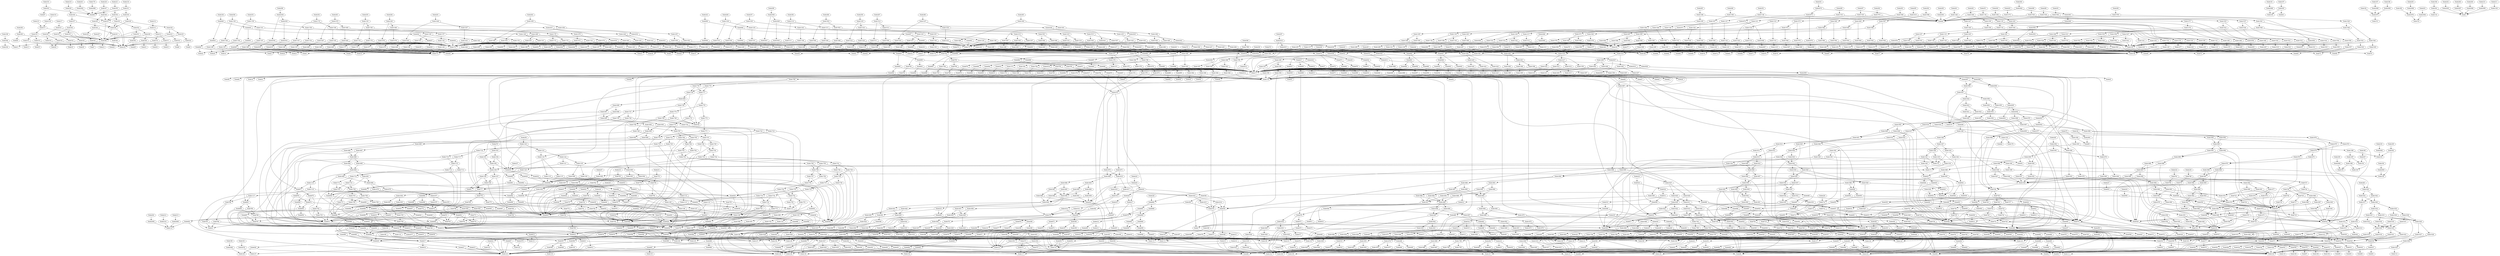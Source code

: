 # Network structure generated by ABC

digraph network {

Node179 -> Node2086 [style = solid];
Node180 -> Node2087 [style = solid];
Node181 -> Node2088 [style = solid];
Node182 -> Node2075 [style = solid];
Node183 -> Node2076 [style = solid];
Node184 -> Node2077 [style = solid];
Node185 -> Node302 [style = solid];
Node186 -> Node2078 [style = solid];
Node187 -> Node2089 [style = solid];
Node188 -> Node2090 [style = solid];
Node189 -> Node2079 [style = solid];
Node190 -> Node2080 [style = solid];
Node191 -> Node303 [style = solid];
Node192 -> Node2081 [style = solid];
Node193 -> Node2082 [style = solid];
Node194 -> Node2083 [style = solid];
Node195 -> Node2084 [style = solid];
Node196 -> Node304 [style = solid];
Node197 -> Node305 [style = solid];
Node198 -> Node306 [style = solid];
Node199 -> Node307 [style = solid];
Node200 -> Node2091 [style = solid];
Node201 -> Node2092 [style = solid];
Node202 -> Node2093 [style = solid];
Node203 -> Node2094 [style = solid];
Node204 -> Node2095 [style = solid];
Node205 -> Node2096 [style = solid];
Node206 -> Node309 [style = solid];
Node207 -> Node308 [style = solid];
Node208 -> Node2097 [style = solid];
Node209 -> Node2098 [style = solid];
Node210 -> Node2099 [style = solid];
Node211 -> Node2100 [style = solid];
Node212 -> Node2101 [style = solid];
Node213 -> Node2085 [style = solid];
Node214 -> Node313 [style = solid];
Node215 -> Node317 [style = solid];
Node216 -> Node2102 [style = solid];
Node217 -> Node321 [style = solid];
Node218 -> Node331 [style = solid];
Node219 -> Node339 [style = solid];
Node220 -> Node347 [style = solid];
Node221 -> Node355 [style = solid];
Node222 -> Node425 [style = solid];
Node223 -> Node523 [style = solid];
Node224 -> Node585 [style = solid];
Node225 -> Node637 [style = solid];
Node226 -> Node645 [style = solid];
Node227 -> Node653 [style = solid];
Node228 -> Node682 [style = solid];
Node229 -> Node714 [style = solid];
Node230 -> Node748 [style = solid];
Node231 -> Node779 [style = solid];
Node232 -> Node781 [style = solid];
Node233 -> Node783 [style = solid];
Node234 -> Node794 [style = solid];
Node235 -> Node807 [style = solid];
Node236 -> Node818 [style = solid];
Node237 -> Node835 [style = solid];
Node238 -> Node846 [style = solid];
Node239 -> Node869 [style = solid];
Node240 -> Node883 [style = solid];
Node241 -> Node898 [style = solid];
Node242 -> Node909 [style = solid];
Node243 -> Node933 [style = solid];
Node244 -> Node947 [style = solid];
Node245 -> Node962 [style = solid];
Node246 -> Node974 [style = solid];
Node247 -> Node1008 [style = solid];
Node248 -> Node1043 [style = solid];
Node249 -> Node1092 [style = solid];
Node250 -> Node1124 [style = solid];
Node251 -> Node1136 [style = solid];
Node252 -> Node1148 [style = solid];
Node253 -> Node1159 [style = solid];
Node254 -> Node1170 [style = solid];
Node255 -> Node1181 [style = solid];
Node256 -> Node1192 [style = solid];
Node257 -> Node1203 [style = solid];
Node258 -> Node1214 [style = solid];
Node259 -> Node1225 [style = solid];
Node260 -> Node1236 [style = solid];
Node261 -> Node1248 [style = solid];
Node262 -> Node1260 [style = solid];
Node263 -> Node1272 [style = solid];
Node264 -> Node1284 [style = solid];
Node265 -> Node1296 [style = solid];
Node266 -> Node1308 [style = solid];
Node267 -> Node1320 [style = solid];
Node268 -> Node1332 [style = solid];
Node269 -> Node1349 [style = solid];
Node270 -> Node1353 [style = solid];
Node271 -> Node1361 [style = solid];
Node272 -> Node1369 [style = solid];
Node273 -> Node1377 [style = solid];
Node274 -> Node1385 [style = solid];
Node275 -> Node1394 [style = solid];
Node276 -> Node1402 [style = solid];
Node277 -> Node1410 [style = solid];
Node278 -> Node1418 [style = solid];
Node279 -> Node1426 [style = solid];
Node280 -> Node1437 [style = solid];
Node281 -> Node1448 [style = solid];
Node282 -> Node1459 [style = solid];
Node283 -> Node1470 [style = solid];
Node284 -> Node1481 [style = solid];
Node285 -> Node1492 [style = solid];
Node286 -> Node1503 [style = solid];
Node287 -> Node1514 [style = solid];
Node288 -> Node1526 [style = solid];
Node289 -> Node1538 [style = solid];
Node290 -> Node1550 [style = solid];
Node291 -> Node1562 [style = solid];
Node292 -> Node1574 [style = solid];
Node293 -> Node1586 [style = solid];
Node294 -> Node1598 [style = solid];
Node295 -> Node1610 [style = solid];
Node296 -> Node1788 [style = solid];
Node297 -> Node2016 [style = solid];
Node298 -> Node2039 [style = solid];
Node299 -> Node2050 [style = solid];
Node300 -> Node2062 [style = solid];
Node301 -> Node2074 [style = solid];
Node302 -> Node153 [style = solid];
Node302 -> Node156 [style = solid];
Node303 -> Node66 [style = solid];
Node303 -> Node67 [style = solid];
Node304 -> Node1 [style = solid];
Node304 -> Node134 [style = solid];
Node305 -> Node63 [style = solid];
Node305 -> Node165 [style = solid];
Node306 -> Node11 [style = solid];
Node306 -> Node164 [style = solid];
Node307 -> Node136 [style = solid];
Node307 -> Node154 [style = solid];
Node308 -> Node11 [style = solid];
Node308 -> Node12 [style = solid];
Node309 -> Node65 [style = solid];
Node309 -> Node308 [style = solid];
Node310 -> Node34 [style = solid];
Node310 -> Node163 [style = solid];
Node311 -> Node33 [style = solid];
Node311 -> Node163 [style = solid];
Node312 -> Node310 [style = solid];
Node312 -> Node311 [style = solid];
Node313 -> Node308 [style = solid];
Node313 -> Node312 [style = solid];
Node314 -> Node13 [style = solid];
Node314 -> Node163 [style = solid];
Node315 -> Node35 [style = solid];
Node315 -> Node163 [style = solid];
Node316 -> Node314 [style = solid];
Node316 -> Node315 [style = solid];
Node317 -> Node308 [style = solid];
Node317 -> Node316 [style = solid];
Node318 -> Node32 [style = solid];
Node318 -> Node163 [style = solid];
Node319 -> Node32 [style = solid];
Node319 -> Node163 [style = solid];
Node320 -> Node318 [style = solid];
Node320 -> Node319 [style = solid];
Node321 -> Node308 [style = solid];
Node321 -> Node320 [style = solid];
Node322 -> Node8 [style = solid];
Node322 -> Node163 [style = solid];
Node323 -> Node308 [style = solid];
Node323 -> Node322 [style = solid];
Node324 -> Node9 [style = solid];
Node324 -> Node163 [style = solid];
Node325 -> Node308 [style = solid];
Node325 -> Node324 [style = solid];
Node326 -> Node163 [style = solid];
Node326 -> Node308 [style = solid];
Node327 -> Node163 [style = solid];
Node327 -> Node308 [style = solid];
Node328 -> Node323 [style = solid];
Node328 -> Node325 [style = solid];
Node329 -> Node326 [style = solid];
Node329 -> Node328 [style = solid];
Node330 -> Node327 [style = solid];
Node330 -> Node329 [style = solid];
Node331 -> Node66 [style = solid];
Node331 -> Node330 [style = solid];
Node332 -> Node10 [style = solid];
Node332 -> Node163 [style = solid];
Node333 -> Node308 [style = solid];
Node333 -> Node332 [style = solid];
Node334 -> Node30 [style = solid];
Node334 -> Node163 [style = solid];
Node335 -> Node308 [style = solid];
Node335 -> Node334 [style = solid];
Node336 -> Node333 [style = solid];
Node336 -> Node335 [style = solid];
Node337 -> Node326 [style = solid];
Node337 -> Node336 [style = solid];
Node338 -> Node327 [style = solid];
Node338 -> Node337 [style = solid];
Node339 -> Node66 [style = solid];
Node339 -> Node338 [style = solid];
Node340 -> Node28 [style = solid];
Node340 -> Node163 [style = solid];
Node341 -> Node308 [style = solid];
Node341 -> Node340 [style = solid];
Node342 -> Node7 [style = solid];
Node342 -> Node163 [style = solid];
Node343 -> Node308 [style = solid];
Node343 -> Node342 [style = solid];
Node344 -> Node341 [style = solid];
Node344 -> Node343 [style = solid];
Node345 -> Node326 [style = solid];
Node345 -> Node344 [style = solid];
Node346 -> Node327 [style = solid];
Node346 -> Node345 [style = solid];
Node347 -> Node66 [style = solid];
Node347 -> Node346 [style = solid];
Node348 -> Node31 [style = solid];
Node348 -> Node163 [style = solid];
Node349 -> Node308 [style = solid];
Node349 -> Node348 [style = solid];
Node350 -> Node29 [style = solid];
Node350 -> Node163 [style = solid];
Node351 -> Node308 [style = solid];
Node351 -> Node350 [style = solid];
Node352 -> Node349 [style = solid];
Node352 -> Node351 [style = solid];
Node353 -> Node326 [style = solid];
Node353 -> Node352 [style = solid];
Node354 -> Node327 [style = solid];
Node354 -> Node353 [style = solid];
Node355 -> Node66 [style = solid];
Node355 -> Node354 [style = solid];
Node356 -> Node100 [style = solid];
Node356 -> Node146 [style = solid];
Node357 -> Node119 [style = solid];
Node357 -> Node356 [style = solid];
Node358 -> Node101 [style = solid];
Node358 -> Node146 [style = solid];
Node359 -> Node119 [style = solid];
Node359 -> Node358 [style = solid];
Node360 -> Node357 [style = solid];
Node360 -> Node359 [style = solid];
Node361 -> Node98 [style = solid];
Node361 -> Node119 [style = solid];
Node362 -> Node102 [style = solid];
Node362 -> Node119 [style = solid];
Node363 -> Node361 [style = solid];
Node363 -> Node362 [style = solid];
Node364 -> Node146 [style = solid];
Node364 -> Node363 [style = solid];
Node365 -> Node360 [style = solid];
Node365 -> Node364 [style = solid];
Node366 -> Node100 [style = solid];
Node366 -> Node145 [style = solid];
Node367 -> Node117 [style = solid];
Node367 -> Node366 [style = solid];
Node368 -> Node101 [style = solid];
Node368 -> Node145 [style = solid];
Node369 -> Node117 [style = solid];
Node369 -> Node368 [style = solid];
Node370 -> Node367 [style = solid];
Node370 -> Node369 [style = solid];
Node371 -> Node98 [style = solid];
Node371 -> Node117 [style = solid];
Node372 -> Node102 [style = solid];
Node372 -> Node117 [style = solid];
Node373 -> Node371 [style = solid];
Node373 -> Node372 [style = solid];
Node374 -> Node145 [style = solid];
Node374 -> Node373 [style = solid];
Node375 -> Node370 [style = solid];
Node375 -> Node374 [style = solid];
Node376 -> Node100 [style = solid];
Node376 -> Node115 [style = solid];
Node377 -> Node101 [style = solid];
Node377 -> Node115 [style = solid];
Node378 -> Node376 [style = solid];
Node378 -> Node377 [style = solid];
Node379 -> Node98 [style = solid];
Node379 -> Node113 [style = solid];
Node380 -> Node102 [style = solid];
Node380 -> Node113 [style = solid];
Node381 -> Node379 [style = solid];
Node381 -> Node380 [style = solid];
Node382 -> Node365 [style = solid];
Node382 -> Node375 [style = solid];
Node383 -> Node378 [style = solid];
Node383 -> Node382 [style = solid];
Node384 -> Node381 [style = solid];
Node384 -> Node383 [style = solid];
Node385 -> Node150 [style = solid];
Node385 -> Node169 [style = solid];
Node386 -> Node128 [style = solid];
Node386 -> Node385 [style = solid];
Node387 -> Node150 [style = solid];
Node387 -> Node168 [style = solid];
Node388 -> Node128 [style = solid];
Node388 -> Node387 [style = solid];
Node389 -> Node386 [style = solid];
Node389 -> Node388 [style = solid];
Node390 -> Node128 [style = solid];
Node390 -> Node166 [style = solid];
Node391 -> Node128 [style = solid];
Node391 -> Node167 [style = solid];
Node392 -> Node390 [style = solid];
Node392 -> Node391 [style = solid];
Node393 -> Node150 [style = solid];
Node393 -> Node392 [style = solid];
Node394 -> Node389 [style = solid];
Node394 -> Node393 [style = solid];
Node395 -> Node149 [style = solid];
Node395 -> Node169 [style = solid];
Node396 -> Node126 [style = solid];
Node396 -> Node395 [style = solid];
Node397 -> Node149 [style = solid];
Node397 -> Node168 [style = solid];
Node398 -> Node126 [style = solid];
Node398 -> Node397 [style = solid];
Node399 -> Node396 [style = solid];
Node399 -> Node398 [style = solid];
Node400 -> Node126 [style = solid];
Node400 -> Node166 [style = solid];
Node401 -> Node126 [style = solid];
Node401 -> Node167 [style = solid];
Node402 -> Node400 [style = solid];
Node402 -> Node401 [style = solid];
Node403 -> Node149 [style = solid];
Node403 -> Node402 [style = solid];
Node404 -> Node399 [style = solid];
Node404 -> Node403 [style = solid];
Node405 -> Node148 [style = solid];
Node405 -> Node169 [style = solid];
Node406 -> Node148 [style = solid];
Node406 -> Node166 [style = solid];
Node407 -> Node405 [style = solid];
Node407 -> Node406 [style = solid];
Node408 -> Node147 [style = solid];
Node408 -> Node169 [style = solid];
Node409 -> Node121 [style = solid];
Node409 -> Node408 [style = solid];
Node410 -> Node147 [style = solid];
Node410 -> Node168 [style = solid];
Node411 -> Node121 [style = solid];
Node411 -> Node410 [style = solid];
Node412 -> Node409 [style = solid];
Node412 -> Node411 [style = solid];
Node413 -> Node121 [style = solid];
Node413 -> Node166 [style = solid];
Node414 -> Node121 [style = solid];
Node414 -> Node167 [style = solid];
Node415 -> Node413 [style = solid];
Node415 -> Node414 [style = solid];
Node416 -> Node147 [style = solid];
Node416 -> Node415 [style = solid];
Node417 -> Node412 [style = solid];
Node417 -> Node416 [style = solid];
Node418 -> Node394 [style = solid];
Node418 -> Node404 [style = solid];
Node419 -> Node407 [style = solid];
Node419 -> Node418 [style = solid];
Node420 -> Node417 [style = solid];
Node420 -> Node419 [style = solid];
Node421 -> Node100 [style = solid];
Node421 -> Node130 [style = solid];
Node422 -> Node101 [style = solid];
Node422 -> Node130 [style = solid];
Node423 -> Node421 [style = solid];
Node423 -> Node422 [style = solid];
Node424 -> Node384 [style = solid];
Node424 -> Node420 [style = solid];
Node425 -> Node423 [style = solid];
Node425 -> Node424 [style = solid];
Node426 -> Node141 [style = solid];
Node426 -> Node169 [style = solid];
Node427 -> Node96 [style = solid];
Node427 -> Node426 [style = solid];
Node428 -> Node141 [style = solid];
Node428 -> Node168 [style = solid];
Node429 -> Node96 [style = solid];
Node429 -> Node428 [style = solid];
Node430 -> Node427 [style = solid];
Node430 -> Node429 [style = solid];
Node431 -> Node96 [style = solid];
Node431 -> Node166 [style = solid];
Node432 -> Node96 [style = solid];
Node432 -> Node167 [style = solid];
Node433 -> Node431 [style = solid];
Node433 -> Node432 [style = solid];
Node434 -> Node141 [style = solid];
Node434 -> Node433 [style = solid];
Node435 -> Node430 [style = solid];
Node435 -> Node434 [style = solid];
Node436 -> Node140 [style = solid];
Node436 -> Node169 [style = solid];
Node437 -> Node94 [style = solid];
Node437 -> Node436 [style = solid];
Node438 -> Node140 [style = solid];
Node438 -> Node168 [style = solid];
Node439 -> Node94 [style = solid];
Node439 -> Node438 [style = solid];
Node440 -> Node437 [style = solid];
Node440 -> Node439 [style = solid];
Node441 -> Node94 [style = solid];
Node441 -> Node166 [style = solid];
Node442 -> Node94 [style = solid];
Node442 -> Node167 [style = solid];
Node443 -> Node441 [style = solid];
Node443 -> Node442 [style = solid];
Node444 -> Node140 [style = solid];
Node444 -> Node443 [style = solid];
Node445 -> Node440 [style = solid];
Node445 -> Node444 [style = solid];
Node446 -> Node144 [style = solid];
Node446 -> Node169 [style = solid];
Node447 -> Node92 [style = solid];
Node447 -> Node446 [style = solid];
Node448 -> Node144 [style = solid];
Node448 -> Node168 [style = solid];
Node449 -> Node92 [style = solid];
Node449 -> Node448 [style = solid];
Node450 -> Node447 [style = solid];
Node450 -> Node449 [style = solid];
Node451 -> Node92 [style = solid];
Node451 -> Node166 [style = solid];
Node452 -> Node92 [style = solid];
Node452 -> Node167 [style = solid];
Node453 -> Node451 [style = solid];
Node453 -> Node452 [style = solid];
Node454 -> Node144 [style = solid];
Node454 -> Node453 [style = solid];
Node455 -> Node450 [style = solid];
Node455 -> Node454 [style = solid];
Node456 -> Node143 [style = solid];
Node456 -> Node169 [style = solid];
Node457 -> Node90 [style = solid];
Node457 -> Node456 [style = solid];
Node458 -> Node143 [style = solid];
Node458 -> Node168 [style = solid];
Node459 -> Node90 [style = solid];
Node459 -> Node458 [style = solid];
Node460 -> Node457 [style = solid];
Node460 -> Node459 [style = solid];
Node461 -> Node90 [style = solid];
Node461 -> Node166 [style = solid];
Node462 -> Node90 [style = solid];
Node462 -> Node167 [style = solid];
Node463 -> Node461 [style = solid];
Node463 -> Node462 [style = solid];
Node464 -> Node143 [style = solid];
Node464 -> Node463 [style = solid];
Node465 -> Node460 [style = solid];
Node465 -> Node464 [style = solid];
Node466 -> Node435 [style = solid];
Node466 -> Node445 [style = solid];
Node467 -> Node455 [style = solid];
Node467 -> Node466 [style = solid];
Node468 -> Node465 [style = solid];
Node468 -> Node467 [style = solid];
Node469 -> Node135 [style = solid];
Node469 -> Node169 [style = solid];
Node470 -> Node109 [style = solid];
Node470 -> Node469 [style = solid];
Node471 -> Node135 [style = solid];
Node471 -> Node168 [style = solid];
Node472 -> Node109 [style = solid];
Node472 -> Node471 [style = solid];
Node473 -> Node470 [style = solid];
Node473 -> Node472 [style = solid];
Node474 -> Node109 [style = solid];
Node474 -> Node166 [style = solid];
Node475 -> Node109 [style = solid];
Node475 -> Node167 [style = solid];
Node476 -> Node474 [style = solid];
Node476 -> Node475 [style = solid];
Node477 -> Node135 [style = solid];
Node477 -> Node476 [style = solid];
Node478 -> Node473 [style = solid];
Node478 -> Node477 [style = solid];
Node479 -> Node139 [style = solid];
Node479 -> Node169 [style = solid];
Node480 -> Node107 [style = solid];
Node480 -> Node479 [style = solid];
Node481 -> Node139 [style = solid];
Node481 -> Node168 [style = solid];
Node482 -> Node107 [style = solid];
Node482 -> Node481 [style = solid];
Node483 -> Node480 [style = solid];
Node483 -> Node482 [style = solid];
Node484 -> Node107 [style = solid];
Node484 -> Node166 [style = solid];
Node485 -> Node107 [style = solid];
Node485 -> Node167 [style = solid];
Node486 -> Node484 [style = solid];
Node486 -> Node485 [style = solid];
Node487 -> Node139 [style = solid];
Node487 -> Node486 [style = solid];
Node488 -> Node483 [style = solid];
Node488 -> Node487 [style = solid];
Node489 -> Node138 [style = solid];
Node489 -> Node169 [style = solid];
Node490 -> Node105 [style = solid];
Node490 -> Node489 [style = solid];
Node491 -> Node138 [style = solid];
Node491 -> Node168 [style = solid];
Node492 -> Node105 [style = solid];
Node492 -> Node491 [style = solid];
Node493 -> Node490 [style = solid];
Node493 -> Node492 [style = solid];
Node494 -> Node105 [style = solid];
Node494 -> Node166 [style = solid];
Node495 -> Node105 [style = solid];
Node495 -> Node167 [style = solid];
Node496 -> Node494 [style = solid];
Node496 -> Node495 [style = solid];
Node497 -> Node138 [style = solid];
Node497 -> Node496 [style = solid];
Node498 -> Node493 [style = solid];
Node498 -> Node497 [style = solid];
Node499 -> Node137 [style = solid];
Node499 -> Node169 [style = solid];
Node500 -> Node103 [style = solid];
Node500 -> Node499 [style = solid];
Node501 -> Node137 [style = solid];
Node501 -> Node168 [style = solid];
Node502 -> Node103 [style = solid];
Node502 -> Node501 [style = solid];
Node503 -> Node500 [style = solid];
Node503 -> Node502 [style = solid];
Node504 -> Node103 [style = solid];
Node504 -> Node166 [style = solid];
Node505 -> Node103 [style = solid];
Node505 -> Node167 [style = solid];
Node506 -> Node504 [style = solid];
Node506 -> Node505 [style = solid];
Node507 -> Node137 [style = solid];
Node507 -> Node506 [style = solid];
Node508 -> Node503 [style = solid];
Node508 -> Node507 [style = solid];
Node509 -> Node478 [style = solid];
Node509 -> Node488 [style = solid];
Node510 -> Node498 [style = solid];
Node510 -> Node509 [style = solid];
Node511 -> Node508 [style = solid];
Node511 -> Node510 [style = solid];
Node512 -> Node100 [style = solid];
Node512 -> Node142 [style = solid];
Node513 -> Node88 [style = solid];
Node513 -> Node512 [style = solid];
Node514 -> Node101 [style = solid];
Node514 -> Node142 [style = solid];
Node515 -> Node88 [style = solid];
Node515 -> Node514 [style = solid];
Node516 -> Node513 [style = solid];
Node516 -> Node515 [style = solid];
Node517 -> Node88 [style = solid];
Node517 -> Node98 [style = solid];
Node518 -> Node88 [style = solid];
Node518 -> Node102 [style = solid];
Node519 -> Node517 [style = solid];
Node519 -> Node518 [style = solid];
Node520 -> Node142 [style = solid];
Node520 -> Node519 [style = solid];
Node521 -> Node516 [style = solid];
Node521 -> Node520 [style = solid];
Node522 -> Node468 [style = solid];
Node522 -> Node511 [style = solid];
Node523 -> Node521 [style = solid];
Node523 -> Node522 [style = solid];
Node524 -> Node94 [style = solid];
Node524 -> Node124 [style = solid];
Node525 -> Node95 [style = solid];
Node525 -> Node124 [style = solid];
Node526 -> Node524 [style = solid];
Node526 -> Node525 [style = solid];
Node527 -> Node140 [style = solid];
Node527 -> Node526 [style = solid];
Node528 -> Node140 [style = solid];
Node528 -> Node526 [style = solid];
Node529 -> Node527 [style = solid];
Node529 -> Node528 [style = solid];
Node530 -> Node92 [style = solid];
Node530 -> Node124 [style = solid];
Node531 -> Node93 [style = solid];
Node531 -> Node124 [style = solid];
Node532 -> Node530 [style = solid];
Node532 -> Node531 [style = solid];
Node533 -> Node144 [style = solid];
Node533 -> Node532 [style = solid];
Node534 -> Node144 [style = solid];
Node534 -> Node532 [style = solid];
Node535 -> Node533 [style = solid];
Node535 -> Node534 [style = solid];
Node536 -> Node90 [style = solid];
Node536 -> Node124 [style = solid];
Node537 -> Node91 [style = solid];
Node537 -> Node124 [style = solid];
Node538 -> Node536 [style = solid];
Node538 -> Node537 [style = solid];
Node539 -> Node143 [style = solid];
Node539 -> Node538 [style = solid];
Node540 -> Node143 [style = solid];
Node540 -> Node538 [style = solid];
Node541 -> Node539 [style = solid];
Node541 -> Node540 [style = solid];
Node542 -> Node88 [style = solid];
Node542 -> Node124 [style = solid];
Node543 -> Node89 [style = solid];
Node543 -> Node124 [style = solid];
Node544 -> Node542 [style = solid];
Node544 -> Node543 [style = solid];
Node545 -> Node142 [style = solid];
Node545 -> Node544 [style = solid];
Node546 -> Node142 [style = solid];
Node546 -> Node544 [style = solid];
Node547 -> Node545 [style = solid];
Node547 -> Node546 [style = solid];
Node548 -> Node529 [style = solid];
Node548 -> Node535 [style = solid];
Node549 -> Node541 [style = solid];
Node549 -> Node548 [style = solid];
Node550 -> Node547 [style = solid];
Node550 -> Node549 [style = solid];
Node551 -> Node109 [style = solid];
Node551 -> Node124 [style = solid];
Node552 -> Node110 [style = solid];
Node552 -> Node124 [style = solid];
Node553 -> Node551 [style = solid];
Node553 -> Node552 [style = solid];
Node554 -> Node135 [style = solid];
Node554 -> Node553 [style = solid];
Node555 -> Node135 [style = solid];
Node555 -> Node553 [style = solid];
Node556 -> Node554 [style = solid];
Node556 -> Node555 [style = solid];
Node557 -> Node107 [style = solid];
Node557 -> Node124 [style = solid];
Node558 -> Node108 [style = solid];
Node558 -> Node124 [style = solid];
Node559 -> Node557 [style = solid];
Node559 -> Node558 [style = solid];
Node560 -> Node139 [style = solid];
Node560 -> Node559 [style = solid];
Node561 -> Node139 [style = solid];
Node561 -> Node559 [style = solid];
Node562 -> Node560 [style = solid];
Node562 -> Node561 [style = solid];
Node563 -> Node105 [style = solid];
Node563 -> Node124 [style = solid];
Node564 -> Node106 [style = solid];
Node564 -> Node124 [style = solid];
Node565 -> Node563 [style = solid];
Node565 -> Node564 [style = solid];
Node566 -> Node138 [style = solid];
Node566 -> Node565 [style = solid];
Node567 -> Node138 [style = solid];
Node567 -> Node565 [style = solid];
Node568 -> Node566 [style = solid];
Node568 -> Node567 [style = solid];
Node569 -> Node103 [style = solid];
Node569 -> Node124 [style = solid];
Node570 -> Node104 [style = solid];
Node570 -> Node124 [style = solid];
Node571 -> Node569 [style = solid];
Node571 -> Node570 [style = solid];
Node572 -> Node137 [style = solid];
Node572 -> Node571 [style = solid];
Node573 -> Node137 [style = solid];
Node573 -> Node571 [style = solid];
Node574 -> Node572 [style = solid];
Node574 -> Node573 [style = solid];
Node575 -> Node96 [style = solid];
Node575 -> Node124 [style = solid];
Node576 -> Node97 [style = solid];
Node576 -> Node124 [style = solid];
Node577 -> Node575 [style = solid];
Node577 -> Node576 [style = solid];
Node578 -> Node141 [style = solid];
Node578 -> Node577 [style = solid];
Node579 -> Node141 [style = solid];
Node579 -> Node577 [style = solid];
Node580 -> Node578 [style = solid];
Node580 -> Node579 [style = solid];
Node581 -> Node556 [style = solid];
Node581 -> Node562 [style = solid];
Node582 -> Node568 [style = solid];
Node582 -> Node581 [style = solid];
Node583 -> Node574 [style = solid];
Node583 -> Node582 [style = solid];
Node584 -> Node580 [style = solid];
Node584 -> Node583 [style = solid];
Node585 -> Node550 [style = solid];
Node585 -> Node584 [style = solid];
Node586 -> Node115 [style = solid];
Node586 -> Node123 [style = solid];
Node587 -> Node116 [style = solid];
Node587 -> Node123 [style = solid];
Node588 -> Node586 [style = solid];
Node588 -> Node587 [style = solid];
Node589 -> Node119 [style = solid];
Node589 -> Node123 [style = solid];
Node590 -> Node120 [style = solid];
Node590 -> Node123 [style = solid];
Node591 -> Node589 [style = solid];
Node591 -> Node590 [style = solid];
Node592 -> Node146 [style = solid];
Node592 -> Node591 [style = solid];
Node593 -> Node146 [style = solid];
Node593 -> Node591 [style = solid];
Node594 -> Node592 [style = solid];
Node594 -> Node593 [style = solid];
Node595 -> Node117 [style = solid];
Node595 -> Node123 [style = solid];
Node596 -> Node118 [style = solid];
Node596 -> Node123 [style = solid];
Node597 -> Node595 [style = solid];
Node597 -> Node596 [style = solid];
Node598 -> Node145 [style = solid];
Node598 -> Node597 [style = solid];
Node599 -> Node145 [style = solid];
Node599 -> Node597 [style = solid];
Node600 -> Node598 [style = solid];
Node600 -> Node599 [style = solid];
Node601 -> Node113 [style = solid];
Node601 -> Node123 [style = solid];
Node602 -> Node114 [style = solid];
Node602 -> Node123 [style = solid];
Node603 -> Node601 [style = solid];
Node603 -> Node602 [style = solid];
Node604 -> Node588 [style = solid];
Node604 -> Node594 [style = solid];
Node605 -> Node600 [style = solid];
Node605 -> Node604 [style = solid];
Node606 -> Node603 [style = solid];
Node606 -> Node605 [style = solid];
Node607 -> Node123 [style = solid];
Node607 -> Node125 [style = solid];
Node608 -> Node123 [style = solid];
Node608 -> Node607 [style = solid];
Node609 -> Node148 [style = solid];
Node609 -> Node608 [style = solid];
Node610 -> Node148 [style = solid];
Node610 -> Node608 [style = solid];
Node611 -> Node609 [style = solid];
Node611 -> Node610 [style = solid];
Node612 -> Node123 [style = solid];
Node612 -> Node130 [style = solid];
Node613 -> Node123 [style = solid];
Node613 -> Node131 [style = solid];
Node614 -> Node612 [style = solid];
Node614 -> Node613 [style = solid];
Node615 -> Node123 [style = solid];
Node615 -> Node126 [style = solid];
Node616 -> Node123 [style = solid];
Node616 -> Node127 [style = solid];
Node617 -> Node615 [style = solid];
Node617 -> Node616 [style = solid];
Node618 -> Node149 [style = solid];
Node618 -> Node617 [style = solid];
Node619 -> Node149 [style = solid];
Node619 -> Node617 [style = solid];
Node620 -> Node618 [style = solid];
Node620 -> Node619 [style = solid];
Node621 -> Node121 [style = solid];
Node621 -> Node123 [style = solid];
Node622 -> Node122 [style = solid];
Node622 -> Node123 [style = solid];
Node623 -> Node621 [style = solid];
Node623 -> Node622 [style = solid];
Node624 -> Node147 [style = solid];
Node624 -> Node623 [style = solid];
Node625 -> Node147 [style = solid];
Node625 -> Node623 [style = solid];
Node626 -> Node624 [style = solid];
Node626 -> Node625 [style = solid];
Node627 -> Node123 [style = solid];
Node627 -> Node128 [style = solid];
Node628 -> Node123 [style = solid];
Node628 -> Node129 [style = solid];
Node629 -> Node627 [style = solid];
Node629 -> Node628 [style = solid];
Node630 -> Node150 [style = solid];
Node630 -> Node629 [style = solid];
Node631 -> Node150 [style = solid];
Node631 -> Node629 [style = solid];
Node632 -> Node630 [style = solid];
Node632 -> Node631 [style = solid];
Node633 -> Node611 [style = solid];
Node633 -> Node614 [style = solid];
Node634 -> Node620 [style = solid];
Node634 -> Node633 [style = solid];
Node635 -> Node626 [style = solid];
Node635 -> Node634 [style = solid];
Node636 -> Node632 [style = solid];
Node636 -> Node635 [style = solid];
Node637 -> Node606 [style = solid];
Node637 -> Node636 [style = solid];
Node638 -> Node594 [style = solid];
Node638 -> Node600 [style = solid];
Node639 -> Node588 [style = solid];
Node639 -> Node638 [style = solid];
Node640 -> Node603 [style = solid];
Node640 -> Node639 [style = solid];
Node641 -> Node614 [style = solid];
Node641 -> Node632 [style = solid];
Node642 -> Node620 [style = solid];
Node642 -> Node641 [style = solid];
Node643 -> Node611 [style = solid];
Node643 -> Node642 [style = solid];
Node644 -> Node626 [style = solid];
Node644 -> Node643 [style = solid];
Node645 -> Node640 [style = solid];
Node645 -> Node644 [style = solid];
Node646 -> Node529 [style = solid];
Node646 -> Node541 [style = solid];
Node647 -> Node535 [style = solid];
Node647 -> Node646 [style = solid];
Node648 -> Node547 [style = solid];
Node648 -> Node647 [style = solid];
Node649 -> Node556 [style = solid];
Node649 -> Node574 [style = solid];
Node650 -> Node568 [style = solid];
Node650 -> Node649 [style = solid];
Node651 -> Node580 [style = solid];
Node651 -> Node650 [style = solid];
Node652 -> Node562 [style = solid];
Node652 -> Node651 [style = solid];
Node653 -> Node648 [style = solid];
Node653 -> Node652 [style = solid];
Node654 -> Node117 [style = solid];
Node654 -> Node119 [style = solid];
Node655 -> Node117 [style = solid];
Node655 -> Node119 [style = solid];
Node656 -> Node654 [style = solid];
Node656 -> Node655 [style = solid];
Node657 -> Node113 [style = solid];
Node657 -> Node115 [style = solid];
Node658 -> Node113 [style = solid];
Node658 -> Node115 [style = solid];
Node659 -> Node657 [style = solid];
Node659 -> Node658 [style = solid];
Node660 -> Node656 [style = solid];
Node660 -> Node659 [style = solid];
Node661 -> Node656 [style = solid];
Node661 -> Node659 [style = solid];
Node662 -> Node660 [style = solid];
Node662 -> Node661 [style = solid];
Node663 -> Node130 [style = solid];
Node663 -> Node132 [style = solid];
Node664 -> Node130 [style = solid];
Node664 -> Node132 [style = solid];
Node665 -> Node663 [style = solid];
Node665 -> Node664 [style = solid];
Node666 -> Node126 [style = solid];
Node666 -> Node128 [style = solid];
Node667 -> Node126 [style = solid];
Node667 -> Node128 [style = solid];
Node668 -> Node666 [style = solid];
Node668 -> Node667 [style = solid];
Node669 -> Node665 [style = solid];
Node669 -> Node668 [style = solid];
Node670 -> Node121 [style = solid];
Node670 -> Node669 [style = solid];
Node671 -> Node665 [style = solid];
Node671 -> Node668 [style = solid];
Node672 -> Node121 [style = solid];
Node672 -> Node671 [style = solid];
Node673 -> Node670 [style = solid];
Node673 -> Node672 [style = solid];
Node674 -> Node665 [style = solid];
Node674 -> Node668 [style = solid];
Node675 -> Node121 [style = solid];
Node675 -> Node674 [style = solid];
Node676 -> Node665 [style = solid];
Node676 -> Node668 [style = solid];
Node677 -> Node121 [style = solid];
Node677 -> Node676 [style = solid];
Node678 -> Node675 [style = solid];
Node678 -> Node677 [style = solid];
Node679 -> Node673 [style = solid];
Node679 -> Node678 [style = solid];
Node680 -> Node662 [style = solid];
Node680 -> Node679 [style = solid];
Node681 -> Node662 [style = solid];
Node681 -> Node679 [style = solid];
Node682 -> Node680 [style = solid];
Node682 -> Node681 [style = solid];
Node683 -> Node92 [style = solid];
Node683 -> Node94 [style = solid];
Node684 -> Node92 [style = solid];
Node684 -> Node94 [style = solid];
Node685 -> Node683 [style = solid];
Node685 -> Node684 [style = solid];
Node686 -> Node88 [style = solid];
Node686 -> Node90 [style = solid];
Node687 -> Node88 [style = solid];
Node687 -> Node90 [style = solid];
Node688 -> Node686 [style = solid];
Node688 -> Node687 [style = solid];
Node689 -> Node685 [style = solid];
Node689 -> Node688 [style = solid];
Node690 -> Node685 [style = solid];
Node690 -> Node688 [style = solid];
Node691 -> Node689 [style = solid];
Node691 -> Node690 [style = solid];
Node692 -> Node109 [style = solid];
Node692 -> Node111 [style = solid];
Node693 -> Node109 [style = solid];
Node693 -> Node111 [style = solid];
Node694 -> Node692 [style = solid];
Node694 -> Node693 [style = solid];
Node695 -> Node105 [style = solid];
Node695 -> Node107 [style = solid];
Node696 -> Node105 [style = solid];
Node696 -> Node107 [style = solid];
Node697 -> Node695 [style = solid];
Node697 -> Node696 [style = solid];
Node698 -> Node96 [style = solid];
Node698 -> Node103 [style = solid];
Node699 -> Node96 [style = solid];
Node699 -> Node103 [style = solid];
Node700 -> Node698 [style = solid];
Node700 -> Node699 [style = solid];
Node701 -> Node694 [style = solid];
Node701 -> Node697 [style = solid];
Node702 -> Node700 [style = solid];
Node702 -> Node701 [style = solid];
Node703 -> Node694 [style = solid];
Node703 -> Node697 [style = solid];
Node704 -> Node700 [style = solid];
Node704 -> Node703 [style = solid];
Node705 -> Node702 [style = solid];
Node705 -> Node704 [style = solid];
Node706 -> Node694 [style = solid];
Node706 -> Node697 [style = solid];
Node707 -> Node700 [style = solid];
Node707 -> Node706 [style = solid];
Node708 -> Node694 [style = solid];
Node708 -> Node697 [style = solid];
Node709 -> Node700 [style = solid];
Node709 -> Node708 [style = solid];
Node710 -> Node707 [style = solid];
Node710 -> Node709 [style = solid];
Node711 -> Node705 [style = solid];
Node711 -> Node710 [style = solid];
Node712 -> Node691 [style = solid];
Node712 -> Node711 [style = solid];
Node713 -> Node691 [style = solid];
Node713 -> Node711 [style = solid];
Node714 -> Node712 [style = solid];
Node714 -> Node713 [style = solid];
Node715 -> Node142 [style = solid];
Node715 -> Node544 [style = solid];
Node716 -> Node143 [style = solid];
Node716 -> Node538 [style = solid];
Node717 -> Node547 [style = solid];
Node717 -> Node716 [style = solid];
Node718 -> Node144 [style = solid];
Node718 -> Node532 [style = solid];
Node719 -> Node541 [style = solid];
Node719 -> Node547 [style = solid];
Node720 -> Node718 [style = solid];
Node720 -> Node719 [style = solid];
Node721 -> Node140 [style = solid];
Node721 -> Node526 [style = solid];
Node722 -> Node535 [style = solid];
Node722 -> Node547 [style = solid];
Node723 -> Node721 [style = solid];
Node723 -> Node722 [style = solid];
Node724 -> Node541 [style = solid];
Node724 -> Node723 [style = solid];
Node725 -> Node715 [style = solid];
Node725 -> Node717 [style = solid];
Node726 -> Node720 [style = solid];
Node726 -> Node725 [style = solid];
Node727 -> Node724 [style = solid];
Node727 -> Node726 [style = solid];
Node728 -> Node141 [style = solid];
Node728 -> Node577 [style = solid];
Node729 -> Node137 [style = solid];
Node729 -> Node571 [style = solid];
Node730 -> Node580 [style = solid];
Node730 -> Node729 [style = solid];
Node731 -> Node138 [style = solid];
Node731 -> Node565 [style = solid];
Node732 -> Node574 [style = solid];
Node732 -> Node580 [style = solid];
Node733 -> Node731 [style = solid];
Node733 -> Node732 [style = solid];
Node734 -> Node139 [style = solid];
Node734 -> Node559 [style = solid];
Node735 -> Node568 [style = solid];
Node735 -> Node580 [style = solid];
Node736 -> Node734 [style = solid];
Node736 -> Node735 [style = solid];
Node737 -> Node574 [style = solid];
Node737 -> Node736 [style = solid];
Node738 -> Node135 [style = solid];
Node738 -> Node553 [style = solid];
Node739 -> Node562 [style = solid];
Node739 -> Node568 [style = solid];
Node740 -> Node580 [style = solid];
Node740 -> Node739 [style = solid];
Node741 -> Node738 [style = solid];
Node741 -> Node740 [style = solid];
Node742 -> Node574 [style = solid];
Node742 -> Node741 [style = solid];
Node743 -> Node728 [style = solid];
Node743 -> Node730 [style = solid];
Node744 -> Node733 [style = solid];
Node744 -> Node743 [style = solid];
Node745 -> Node737 [style = solid];
Node745 -> Node744 [style = solid];
Node746 -> Node742 [style = solid];
Node746 -> Node745 [style = solid];
Node747 -> Node550 [style = solid];
Node747 -> Node746 [style = solid];
Node748 -> Node727 [style = solid];
Node748 -> Node747 [style = solid];
Node749 -> Node588 [style = solid];
Node749 -> Node603 [style = solid];
Node750 -> Node145 [style = solid];
Node750 -> Node597 [style = solid];
Node751 -> Node588 [style = solid];
Node751 -> Node603 [style = solid];
Node752 -> Node750 [style = solid];
Node752 -> Node751 [style = solid];
Node753 -> Node146 [style = solid];
Node753 -> Node591 [style = solid];
Node754 -> Node600 [style = solid];
Node754 -> Node603 [style = solid];
Node755 -> Node753 [style = solid];
Node755 -> Node754 [style = solid];
Node756 -> Node588 [style = solid];
Node756 -> Node755 [style = solid];
Node757 -> Node603 [style = solid];
Node757 -> Node749 [style = solid];
Node758 -> Node752 [style = solid];
Node758 -> Node757 [style = solid];
Node759 -> Node756 [style = solid];
Node759 -> Node758 [style = solid];
Node760 -> Node147 [style = solid];
Node760 -> Node623 [style = solid];
Node761 -> Node148 [style = solid];
Node761 -> Node608 [style = solid];
Node762 -> Node626 [style = solid];
Node762 -> Node761 [style = solid];
Node763 -> Node149 [style = solid];
Node763 -> Node617 [style = solid];
Node764 -> Node611 [style = solid];
Node764 -> Node626 [style = solid];
Node765 -> Node763 [style = solid];
Node765 -> Node764 [style = solid];
Node766 -> Node150 [style = solid];
Node766 -> Node629 [style = solid];
Node767 -> Node620 [style = solid];
Node767 -> Node626 [style = solid];
Node768 -> Node766 [style = solid];
Node768 -> Node767 [style = solid];
Node769 -> Node611 [style = solid];
Node769 -> Node768 [style = solid];
Node770 -> Node620 [style = solid];
Node770 -> Node632 [style = solid];
Node771 -> Node626 [style = solid];
Node771 -> Node770 [style = solid];
Node772 -> Node614 [style = solid];
Node772 -> Node771 [style = solid];
Node773 -> Node611 [style = solid];
Node773 -> Node772 [style = solid];
Node774 -> Node760 [style = solid];
Node774 -> Node762 [style = solid];
Node775 -> Node765 [style = solid];
Node775 -> Node774 [style = solid];
Node776 -> Node769 [style = solid];
Node776 -> Node775 [style = solid];
Node777 -> Node773 [style = solid];
Node777 -> Node776 [style = solid];
Node778 -> Node606 [style = solid];
Node778 -> Node777 [style = solid];
Node779 -> Node759 [style = solid];
Node779 -> Node778 [style = solid];
Node780 -> Node648 [style = solid];
Node780 -> Node746 [style = solid];
Node781 -> Node727 [style = solid];
Node781 -> Node780 [style = solid];
Node782 -> Node640 [style = solid];
Node782 -> Node777 [style = solid];
Node783 -> Node759 [style = solid];
Node783 -> Node782 [style = solid];
Node784 -> Node176 [style = solid];
Node784 -> Node423 [style = solid];
Node785 -> Node177 [style = solid];
Node785 -> Node784 [style = solid];
Node786 -> Node21 [style = solid];
Node786 -> Node614 [style = solid];
Node787 -> Node21 [style = solid];
Node787 -> Node614 [style = solid];
Node788 -> Node786 [style = solid];
Node788 -> Node787 [style = solid];
Node789 -> Node176 [style = solid];
Node789 -> Node788 [style = solid];
Node790 -> Node177 [style = solid];
Node790 -> Node789 [style = solid];
Node791 -> Node60 [style = solid];
Node791 -> Node176 [style = solid];
Node792 -> Node177 [style = solid];
Node792 -> Node791 [style = solid];
Node793 -> Node785 [style = solid];
Node793 -> Node790 [style = solid];
Node794 -> Node792 [style = solid];
Node794 -> Node793 [style = solid];
Node795 -> Node176 [style = solid];
Node795 -> Node394 [style = solid];
Node796 -> Node177 [style = solid];
Node796 -> Node795 [style = solid];
Node797 -> Node21 [style = solid];
Node797 -> Node614 [style = solid];
Node798 -> Node614 [style = solid];
Node798 -> Node797 [style = solid];
Node799 -> Node632 [style = solid];
Node799 -> Node798 [style = solid];
Node800 -> Node632 [style = solid];
Node800 -> Node798 [style = solid];
Node801 -> Node799 [style = solid];
Node801 -> Node800 [style = solid];
Node802 -> Node176 [style = solid];
Node802 -> Node801 [style = solid];
Node803 -> Node177 [style = solid];
Node803 -> Node802 [style = solid];
Node804 -> Node58 [style = solid];
Node804 -> Node176 [style = solid];
Node805 -> Node177 [style = solid];
Node805 -> Node804 [style = solid];
Node806 -> Node796 [style = solid];
Node806 -> Node803 [style = solid];
Node807 -> Node805 [style = solid];
Node807 -> Node806 [style = solid];
Node808 -> Node176 [style = solid];
Node808 -> Node478 [style = solid];
Node809 -> Node177 [style = solid];
Node809 -> Node808 [style = solid];
Node810 -> Node2 [style = solid];
Node810 -> Node556 [style = solid];
Node811 -> Node2 [style = solid];
Node811 -> Node556 [style = solid];
Node812 -> Node810 [style = solid];
Node812 -> Node811 [style = solid];
Node813 -> Node176 [style = solid];
Node813 -> Node812 [style = solid];
Node814 -> Node177 [style = solid];
Node814 -> Node813 [style = solid];
Node815 -> Node48 [style = solid];
Node815 -> Node176 [style = solid];
Node816 -> Node177 [style = solid];
Node816 -> Node815 [style = solid];
Node817 -> Node809 [style = solid];
Node817 -> Node814 [style = solid];
Node818 -> Node816 [style = solid];
Node818 -> Node817 [style = solid];
Node819 -> Node588 [style = solid];
Node819 -> Node750 [style = solid];
Node820 -> Node600 [style = solid];
Node820 -> Node753 [style = solid];
Node821 -> Node588 [style = solid];
Node821 -> Node820 [style = solid];
Node822 -> Node588 [style = solid];
Node822 -> Node819 [style = solid];
Node823 -> Node821 [style = solid];
Node823 -> Node822 [style = solid];
Node824 -> Node603 [style = solid];
Node824 -> Node823 [style = solid];
Node825 -> Node603 [style = solid];
Node825 -> Node823 [style = solid];
Node826 -> Node824 [style = solid];
Node826 -> Node825 [style = solid];
Node827 -> Node21 [style = solid];
Node827 -> Node636 [style = solid];
Node828 -> Node777 [style = solid];
Node828 -> Node827 [style = solid];
Node829 -> Node826 [style = solid];
Node829 -> Node828 [style = solid];
Node830 -> Node639 [style = solid];
Node830 -> Node823 [style = solid];
Node831 -> Node603 [style = solid];
Node831 -> Node830 [style = solid];
Node832 -> Node603 [style = solid];
Node832 -> Node830 [style = solid];
Node833 -> Node831 [style = solid];
Node833 -> Node832 [style = solid];
Node834 -> Node828 [style = solid];
Node834 -> Node833 [style = solid];
Node835 -> Node829 [style = solid];
Node835 -> Node834 [style = solid];
Node836 -> Node173 [style = solid];
Node836 -> Node794 [style = solid];
Node837 -> Node172 [style = solid];
Node837 -> Node836 [style = solid];
Node838 -> Node173 [style = solid];
Node838 -> Node818 [style = solid];
Node839 -> Node172 [style = solid];
Node839 -> Node838 [style = solid];
Node840 -> Node3 [style = solid];
Node840 -> Node173 [style = solid];
Node841 -> Node172 [style = solid];
Node841 -> Node840 [style = solid];
Node842 -> Node22 [style = solid];
Node842 -> Node173 [style = solid];
Node843 -> Node172 [style = solid];
Node843 -> Node842 [style = solid];
Node844 -> Node837 [style = solid];
Node844 -> Node839 [style = solid];
Node845 -> Node841 [style = solid];
Node845 -> Node844 [style = solid];
Node846 -> Node843 [style = solid];
Node846 -> Node845 [style = solid];
Node847 -> Node176 [style = solid];
Node847 -> Node417 [style = solid];
Node848 -> Node177 [style = solid];
Node848 -> Node847 [style = solid];
Node849 -> Node611 [style = solid];
Node849 -> Node763 [style = solid];
Node850 -> Node620 [style = solid];
Node850 -> Node766 [style = solid];
Node851 -> Node611 [style = solid];
Node851 -> Node850 [style = solid];
Node852 -> Node614 [style = solid];
Node852 -> Node770 [style = solid];
Node853 -> Node611 [style = solid];
Node853 -> Node852 [style = solid];
Node854 -> Node620 [style = solid];
Node854 -> Node797 [style = solid];
Node855 -> Node632 [style = solid];
Node855 -> Node854 [style = solid];
Node856 -> Node611 [style = solid];
Node856 -> Node855 [style = solid];
Node857 -> Node761 [style = solid];
Node857 -> Node849 [style = solid];
Node858 -> Node851 [style = solid];
Node858 -> Node857 [style = solid];
Node859 -> Node853 [style = solid];
Node859 -> Node858 [style = solid];
Node860 -> Node856 [style = solid];
Node860 -> Node859 [style = solid];
Node861 -> Node626 [style = solid];
Node861 -> Node860 [style = solid];
Node862 -> Node626 [style = solid];
Node862 -> Node860 [style = solid];
Node863 -> Node861 [style = solid];
Node863 -> Node862 [style = solid];
Node864 -> Node176 [style = solid];
Node864 -> Node863 [style = solid];
Node865 -> Node177 [style = solid];
Node865 -> Node864 [style = solid];
Node866 -> Node19 [style = solid];
Node866 -> Node176 [style = solid];
Node867 -> Node177 [style = solid];
Node867 -> Node866 [style = solid];
Node868 -> Node848 [style = solid];
Node868 -> Node865 [style = solid];
Node869 -> Node867 [style = solid];
Node869 -> Node868 [style = solid];
Node870 -> Node176 [style = solid];
Node870 -> Node407 [style = solid];
Node871 -> Node177 [style = solid];
Node871 -> Node870 [style = solid];
Node872 -> Node763 [style = solid];
Node872 -> Node850 [style = solid];
Node873 -> Node852 [style = solid];
Node873 -> Node872 [style = solid];
Node874 -> Node855 [style = solid];
Node874 -> Node873 [style = solid];
Node875 -> Node611 [style = solid];
Node875 -> Node874 [style = solid];
Node876 -> Node611 [style = solid];
Node876 -> Node874 [style = solid];
Node877 -> Node875 [style = solid];
Node877 -> Node876 [style = solid];
Node878 -> Node176 [style = solid];
Node878 -> Node877 [style = solid];
Node879 -> Node177 [style = solid];
Node879 -> Node878 [style = solid];
Node880 -> Node59 [style = solid];
Node880 -> Node176 [style = solid];
Node881 -> Node177 [style = solid];
Node881 -> Node880 [style = solid];
Node882 -> Node871 [style = solid];
Node882 -> Node879 [style = solid];
Node883 -> Node881 [style = solid];
Node883 -> Node882 [style = solid];
Node884 -> Node176 [style = solid];
Node884 -> Node404 [style = solid];
Node885 -> Node177 [style = solid];
Node885 -> Node884 [style = solid];
Node886 -> Node614 [style = solid];
Node886 -> Node632 [style = solid];
Node887 -> Node632 [style = solid];
Node887 -> Node797 [style = solid];
Node888 -> Node766 [style = solid];
Node888 -> Node886 [style = solid];
Node889 -> Node887 [style = solid];
Node889 -> Node888 [style = solid];
Node890 -> Node620 [style = solid];
Node890 -> Node889 [style = solid];
Node891 -> Node620 [style = solid];
Node891 -> Node889 [style = solid];
Node892 -> Node890 [style = solid];
Node892 -> Node891 [style = solid];
Node893 -> Node176 [style = solid];
Node893 -> Node892 [style = solid];
Node894 -> Node177 [style = solid];
Node894 -> Node893 [style = solid];
Node895 -> Node50 [style = solid];
Node895 -> Node176 [style = solid];
Node896 -> Node177 [style = solid];
Node896 -> Node895 [style = solid];
Node897 -> Node885 [style = solid];
Node897 -> Node894 [style = solid];
Node898 -> Node896 [style = solid];
Node898 -> Node897 [style = solid];
Node899 -> Node174 [style = solid];
Node899 -> Node794 [style = solid];
Node900 -> Node175 [style = solid];
Node900 -> Node899 [style = solid];
Node901 -> Node174 [style = solid];
Node901 -> Node818 [style = solid];
Node902 -> Node175 [style = solid];
Node902 -> Node901 [style = solid];
Node903 -> Node3 [style = solid];
Node903 -> Node174 [style = solid];
Node904 -> Node175 [style = solid];
Node904 -> Node903 [style = solid];
Node905 -> Node22 [style = solid];
Node905 -> Node174 [style = solid];
Node906 -> Node175 [style = solid];
Node906 -> Node905 [style = solid];
Node907 -> Node900 [style = solid];
Node907 -> Node902 [style = solid];
Node908 -> Node904 [style = solid];
Node908 -> Node907 [style = solid];
Node909 -> Node906 [style = solid];
Node909 -> Node908 [style = solid];
Node910 -> Node176 [style = solid];
Node910 -> Node435 [style = solid];
Node911 -> Node177 [style = solid];
Node911 -> Node910 [style = solid];
Node912 -> Node574 [style = solid];
Node912 -> Node731 [style = solid];
Node913 -> Node568 [style = solid];
Node913 -> Node734 [style = solid];
Node914 -> Node574 [style = solid];
Node914 -> Node913 [style = solid];
Node915 -> Node738 [style = solid];
Node915 -> Node739 [style = solid];
Node916 -> Node574 [style = solid];
Node916 -> Node915 [style = solid];
Node917 -> Node2 [style = solid];
Node917 -> Node556 [style = solid];
Node918 -> Node568 [style = solid];
Node918 -> Node917 [style = solid];
Node919 -> Node562 [style = solid];
Node919 -> Node918 [style = solid];
Node920 -> Node574 [style = solid];
Node920 -> Node919 [style = solid];
Node921 -> Node729 [style = solid];
Node921 -> Node912 [style = solid];
Node922 -> Node914 [style = solid];
Node922 -> Node921 [style = solid];
Node923 -> Node916 [style = solid];
Node923 -> Node922 [style = solid];
Node924 -> Node920 [style = solid];
Node924 -> Node923 [style = solid];
Node925 -> Node580 [style = solid];
Node925 -> Node924 [style = solid];
Node926 -> Node580 [style = solid];
Node926 -> Node924 [style = solid];
Node927 -> Node925 [style = solid];
Node927 -> Node926 [style = solid];
Node928 -> Node176 [style = solid];
Node928 -> Node927 [style = solid];
Node929 -> Node177 [style = solid];
Node929 -> Node928 [style = solid];
Node930 -> Node53 [style = solid];
Node930 -> Node176 [style = solid];
Node931 -> Node177 [style = solid];
Node931 -> Node930 [style = solid];
Node932 -> Node911 [style = solid];
Node932 -> Node929 [style = solid];
Node933 -> Node931 [style = solid];
Node933 -> Node932 [style = solid];
Node934 -> Node176 [style = solid];
Node934 -> Node508 [style = solid];
Node935 -> Node177 [style = solid];
Node935 -> Node934 [style = solid];
Node936 -> Node731 [style = solid];
Node936 -> Node913 [style = solid];
Node937 -> Node915 [style = solid];
Node937 -> Node936 [style = solid];
Node938 -> Node919 [style = solid];
Node938 -> Node937 [style = solid];
Node939 -> Node574 [style = solid];
Node939 -> Node938 [style = solid];
Node940 -> Node574 [style = solid];
Node940 -> Node938 [style = solid];
Node941 -> Node939 [style = solid];
Node941 -> Node940 [style = solid];
Node942 -> Node176 [style = solid];
Node942 -> Node941 [style = solid];
Node943 -> Node177 [style = solid];
Node943 -> Node942 [style = solid];
Node944 -> Node57 [style = solid];
Node944 -> Node176 [style = solid];
Node945 -> Node177 [style = solid];
Node945 -> Node944 [style = solid];
Node946 -> Node935 [style = solid];
Node946 -> Node943 [style = solid];
Node947 -> Node945 [style = solid];
Node947 -> Node946 [style = solid];
Node948 -> Node176 [style = solid];
Node948 -> Node498 [style = solid];
Node949 -> Node177 [style = solid];
Node949 -> Node948 [style = solid];
Node950 -> Node562 [style = solid];
Node950 -> Node738 [style = solid];
Node951 -> Node562 [style = solid];
Node951 -> Node917 [style = solid];
Node952 -> Node734 [style = solid];
Node952 -> Node950 [style = solid];
Node953 -> Node951 [style = solid];
Node953 -> Node952 [style = solid];
Node954 -> Node568 [style = solid];
Node954 -> Node953 [style = solid];
Node955 -> Node568 [style = solid];
Node955 -> Node953 [style = solid];
Node956 -> Node954 [style = solid];
Node956 -> Node955 [style = solid];
Node957 -> Node176 [style = solid];
Node957 -> Node956 [style = solid];
Node958 -> Node177 [style = solid];
Node958 -> Node957 [style = solid];
Node959 -> Node56 [style = solid];
Node959 -> Node176 [style = solid];
Node960 -> Node177 [style = solid];
Node960 -> Node959 [style = solid];
Node961 -> Node949 [style = solid];
Node961 -> Node958 [style = solid];
Node962 -> Node960 [style = solid];
Node962 -> Node961 [style = solid];
Node963 -> Node176 [style = solid];
Node963 -> Node488 [style = solid];
Node964 -> Node177 [style = solid];
Node964 -> Node963 [style = solid];
Node965 -> Node738 [style = solid];
Node965 -> Node917 [style = solid];
Node966 -> Node562 [style = solid];
Node966 -> Node965 [style = solid];
Node967 -> Node562 [style = solid];
Node967 -> Node965 [style = solid];
Node968 -> Node966 [style = solid];
Node968 -> Node967 [style = solid];
Node969 -> Node176 [style = solid];
Node969 -> Node968 [style = solid];
Node970 -> Node177 [style = solid];
Node970 -> Node969 [style = solid];
Node971 -> Node55 [style = solid];
Node971 -> Node176 [style = solid];
Node972 -> Node177 [style = solid];
Node972 -> Node971 [style = solid];
Node973 -> Node964 [style = solid];
Node973 -> Node970 [style = solid];
Node974 -> Node972 [style = solid];
Node974 -> Node973 [style = solid];
Node975 -> Node591 [style = solid];
Node975 -> Node597 [style = solid];
Node976 -> Node591 [style = solid];
Node976 -> Node597 [style = solid];
Node977 -> Node975 [style = solid];
Node977 -> Node976 [style = solid];
Node978 -> Node588 [style = solid];
Node978 -> Node603 [style = solid];
Node979 -> Node749 [style = solid];
Node979 -> Node978 [style = solid];
Node980 -> Node977 [style = solid];
Node980 -> Node979 [style = solid];
Node981 -> Node977 [style = solid];
Node981 -> Node979 [style = solid];
Node982 -> Node980 [style = solid];
Node982 -> Node981 [style = solid];
Node983 -> Node617 [style = solid];
Node983 -> Node629 [style = solid];
Node984 -> Node617 [style = solid];
Node984 -> Node629 [style = solid];
Node985 -> Node983 [style = solid];
Node985 -> Node984 [style = solid];
Node986 -> Node123 [style = solid];
Node986 -> Node132 [style = solid];
Node987 -> Node123 [style = solid];
Node987 -> Node133 [style = solid];
Node988 -> Node986 [style = solid];
Node988 -> Node987 [style = solid];
Node989 -> Node614 [style = solid];
Node989 -> Node988 [style = solid];
Node990 -> Node614 [style = solid];
Node990 -> Node988 [style = solid];
Node991 -> Node989 [style = solid];
Node991 -> Node990 [style = solid];
Node992 -> Node608 [style = solid];
Node992 -> Node623 [style = solid];
Node993 -> Node608 [style = solid];
Node993 -> Node623 [style = solid];
Node994 -> Node992 [style = solid];
Node994 -> Node993 [style = solid];
Node995 -> Node985 [style = solid];
Node995 -> Node991 [style = solid];
Node996 -> Node994 [style = solid];
Node996 -> Node995 [style = solid];
Node997 -> Node985 [style = solid];
Node997 -> Node991 [style = solid];
Node998 -> Node994 [style = solid];
Node998 -> Node997 [style = solid];
Node999 -> Node996 [style = solid];
Node999 -> Node998 [style = solid];
Node1000 -> Node985 [style = solid];
Node1000 -> Node991 [style = solid];
Node1001 -> Node994 [style = solid];
Node1001 -> Node1000 [style = solid];
Node1002 -> Node985 [style = solid];
Node1002 -> Node991 [style = solid];
Node1003 -> Node994 [style = solid];
Node1003 -> Node1002 [style = solid];
Node1004 -> Node1001 [style = solid];
Node1004 -> Node1003 [style = solid];
Node1005 -> Node999 [style = solid];
Node1005 -> Node1004 [style = solid];
Node1006 -> Node982 [style = solid];
Node1006 -> Node1005 [style = solid];
Node1007 -> Node982 [style = solid];
Node1007 -> Node1005 [style = solid];
Node1008 -> Node1006 [style = solid];
Node1008 -> Node1007 [style = solid];
Node1009 -> Node553 [style = solid];
Node1009 -> Node559 [style = solid];
Node1010 -> Node553 [style = solid];
Node1010 -> Node559 [style = solid];
Node1011 -> Node1009 [style = solid];
Node1011 -> Node1010 [style = solid];
Node1012 -> Node565 [style = solid];
Node1012 -> Node571 [style = solid];
Node1013 -> Node565 [style = solid];
Node1013 -> Node571 [style = solid];
Node1014 -> Node1012 [style = solid];
Node1014 -> Node1013 [style = solid];
Node1015 -> Node1011 [style = solid];
Node1015 -> Node1014 [style = solid];
Node1016 -> Node1011 [style = solid];
Node1016 -> Node1014 [style = solid];
Node1017 -> Node1015 [style = solid];
Node1017 -> Node1016 [style = solid];
Node1018 -> Node526 [style = solid];
Node1018 -> Node577 [style = solid];
Node1019 -> Node526 [style = solid];
Node1019 -> Node577 [style = solid];
Node1020 -> Node1018 [style = solid];
Node1020 -> Node1019 [style = solid];
Node1021 -> Node532 [style = solid];
Node1021 -> Node538 [style = solid];
Node1022 -> Node532 [style = solid];
Node1022 -> Node538 [style = solid];
Node1023 -> Node1021 [style = solid];
Node1023 -> Node1022 [style = solid];
Node1024 -> Node111 [style = solid];
Node1024 -> Node124 [style = solid];
Node1025 -> Node112 [style = solid];
Node1025 -> Node124 [style = solid];
Node1026 -> Node1024 [style = solid];
Node1026 -> Node1025 [style = solid];
Node1027 -> Node544 [style = solid];
Node1027 -> Node1026 [style = solid];
Node1028 -> Node544 [style = solid];
Node1028 -> Node1026 [style = solid];
Node1029 -> Node1027 [style = solid];
Node1029 -> Node1028 [style = solid];
Node1030 -> Node1020 [style = solid];
Node1030 -> Node1023 [style = solid];
Node1031 -> Node1029 [style = solid];
Node1031 -> Node1030 [style = solid];
Node1032 -> Node1020 [style = solid];
Node1032 -> Node1023 [style = solid];
Node1033 -> Node1029 [style = solid];
Node1033 -> Node1032 [style = solid];
Node1034 -> Node1031 [style = solid];
Node1034 -> Node1033 [style = solid];
Node1035 -> Node1020 [style = solid];
Node1035 -> Node1023 [style = solid];
Node1036 -> Node1029 [style = solid];
Node1036 -> Node1035 [style = solid];
Node1037 -> Node1020 [style = solid];
Node1037 -> Node1023 [style = solid];
Node1038 -> Node1029 [style = solid];
Node1038 -> Node1037 [style = solid];
Node1039 -> Node1036 [style = solid];
Node1039 -> Node1038 [style = solid];
Node1040 -> Node1034 [style = solid];
Node1040 -> Node1039 [style = solid];
Node1041 -> Node1017 [style = solid];
Node1041 -> Node1040 [style = solid];
Node1042 -> Node1017 [style = solid];
Node1042 -> Node1040 [style = solid];
Node1043 -> Node1041 [style = solid];
Node1043 -> Node1042 [style = solid];
Node1044 -> Node2 [style = solid];
Node1044 -> Node652 [style = solid];
Node1045 -> Node746 [style = solid];
Node1045 -> Node1044 [style = solid];
Node1046 -> Node529 [style = solid];
Node1046 -> Node1045 [style = solid];
Node1047 -> Node529 [style = solid];
Node1047 -> Node1045 [style = solid];
Node1048 -> Node1046 [style = solid];
Node1048 -> Node1047 [style = solid];
Node1049 -> Node535 [style = solid];
Node1049 -> Node721 [style = solid];
Node1050 -> Node535 [style = solid];
Node1050 -> Node721 [style = solid];
Node1051 -> Node1049 [style = solid];
Node1051 -> Node1050 [style = solid];
Node1052 -> Node1045 [style = solid];
Node1052 -> Node1051 [style = solid];
Node1053 -> Node140 [style = solid];
Node1053 -> Node526 [style = solid];
Node1054 -> Node535 [style = solid];
Node1054 -> Node1053 [style = solid];
Node1055 -> Node535 [style = solid];
Node1055 -> Node1053 [style = solid];
Node1056 -> Node1054 [style = solid];
Node1056 -> Node1055 [style = solid];
Node1057 -> Node1045 [style = solid];
Node1057 -> Node1056 [style = solid];
Node1058 -> Node1052 [style = solid];
Node1058 -> Node1057 [style = solid];
Node1059 -> Node535 [style = solid];
Node1059 -> Node721 [style = solid];
Node1060 -> Node718 [style = solid];
Node1060 -> Node1059 [style = solid];
Node1061 -> Node541 [style = solid];
Node1061 -> Node1060 [style = solid];
Node1062 -> Node541 [style = solid];
Node1062 -> Node1060 [style = solid];
Node1063 -> Node1061 [style = solid];
Node1063 -> Node1062 [style = solid];
Node1064 -> Node1045 [style = solid];
Node1064 -> Node1063 [style = solid];
Node1065 -> Node548 [style = solid];
Node1065 -> Node1060 [style = solid];
Node1066 -> Node541 [style = solid];
Node1066 -> Node1065 [style = solid];
Node1067 -> Node541 [style = solid];
Node1067 -> Node1065 [style = solid];
Node1068 -> Node1066 [style = solid];
Node1068 -> Node1067 [style = solid];
Node1069 -> Node1045 [style = solid];
Node1069 -> Node1068 [style = solid];
Node1070 -> Node1064 [style = solid];
Node1070 -> Node1069 [style = solid];
Node1071 -> Node541 [style = solid];
Node1071 -> Node718 [style = solid];
Node1072 -> Node541 [style = solid];
Node1072 -> Node1059 [style = solid];
Node1073 -> Node716 [style = solid];
Node1073 -> Node1071 [style = solid];
Node1074 -> Node1072 [style = solid];
Node1074 -> Node1073 [style = solid];
Node1075 -> Node547 [style = solid];
Node1075 -> Node1074 [style = solid];
Node1076 -> Node547 [style = solid];
Node1076 -> Node1074 [style = solid];
Node1077 -> Node1075 [style = solid];
Node1077 -> Node1076 [style = solid];
Node1078 -> Node1045 [style = solid];
Node1078 -> Node1077 [style = solid];
Node1079 -> Node549 [style = solid];
Node1079 -> Node1074 [style = solid];
Node1080 -> Node547 [style = solid];
Node1080 -> Node1079 [style = solid];
Node1081 -> Node547 [style = solid];
Node1081 -> Node1079 [style = solid];
Node1082 -> Node1080 [style = solid];
Node1082 -> Node1081 [style = solid];
Node1083 -> Node1045 [style = solid];
Node1083 -> Node1082 [style = solid];
Node1084 -> Node1078 [style = solid];
Node1084 -> Node1083 [style = solid];
Node1085 -> Node812 [style = solid];
Node1085 -> Node968 [style = solid];
Node1086 -> Node956 [style = solid];
Node1086 -> Node1085 [style = solid];
Node1087 -> Node941 [style = solid];
Node1087 -> Node1086 [style = solid];
Node1088 -> Node927 [style = solid];
Node1088 -> Node1087 [style = solid];
Node1089 -> Node1048 [style = solid];
Node1089 -> Node1088 [style = solid];
Node1090 -> Node1058 [style = solid];
Node1090 -> Node1089 [style = solid];
Node1091 -> Node1070 [style = solid];
Node1091 -> Node1090 [style = solid];
Node1092 -> Node1084 [style = solid];
Node1092 -> Node1091 [style = solid];
Node1093 -> Node594 [style = solid];
Node1093 -> Node828 [style = solid];
Node1094 -> Node594 [style = solid];
Node1094 -> Node828 [style = solid];
Node1095 -> Node1093 [style = solid];
Node1095 -> Node1094 [style = solid];
Node1096 -> Node600 [style = solid];
Node1096 -> Node753 [style = solid];
Node1097 -> Node600 [style = solid];
Node1097 -> Node753 [style = solid];
Node1098 -> Node1096 [style = solid];
Node1098 -> Node1097 [style = solid];
Node1099 -> Node828 [style = solid];
Node1099 -> Node1098 [style = solid];
Node1100 -> Node146 [style = solid];
Node1100 -> Node591 [style = solid];
Node1101 -> Node600 [style = solid];
Node1101 -> Node1100 [style = solid];
Node1102 -> Node600 [style = solid];
Node1102 -> Node1100 [style = solid];
Node1103 -> Node1101 [style = solid];
Node1103 -> Node1102 [style = solid];
Node1104 -> Node828 [style = solid];
Node1104 -> Node1103 [style = solid];
Node1105 -> Node1099 [style = solid];
Node1105 -> Node1104 [style = solid];
Node1106 -> Node750 [style = solid];
Node1106 -> Node820 [style = solid];
Node1107 -> Node588 [style = solid];
Node1107 -> Node1106 [style = solid];
Node1108 -> Node588 [style = solid];
Node1108 -> Node1106 [style = solid];
Node1109 -> Node1107 [style = solid];
Node1109 -> Node1108 [style = solid];
Node1110 -> Node828 [style = solid];
Node1110 -> Node1109 [style = solid];
Node1111 -> Node638 [style = solid];
Node1111 -> Node1106 [style = solid];
Node1112 -> Node588 [style = solid];
Node1112 -> Node1111 [style = solid];
Node1113 -> Node588 [style = solid];
Node1113 -> Node1111 [style = solid];
Node1114 -> Node1112 [style = solid];
Node1114 -> Node1113 [style = solid];
Node1115 -> Node828 [style = solid];
Node1115 -> Node1114 [style = solid];
Node1116 -> Node1110 [style = solid];
Node1116 -> Node1115 [style = solid];
Node1117 -> Node788 [style = solid];
Node1117 -> Node801 [style = solid];
Node1118 -> Node892 [style = solid];
Node1118 -> Node1117 [style = solid];
Node1119 -> Node877 [style = solid];
Node1119 -> Node1118 [style = solid];
Node1120 -> Node863 [style = solid];
Node1120 -> Node1119 [style = solid];
Node1121 -> Node1095 [style = solid];
Node1121 -> Node1120 [style = solid];
Node1122 -> Node1105 [style = solid];
Node1122 -> Node1121 [style = solid];
Node1123 -> Node1116 [style = solid];
Node1123 -> Node1122 [style = solid];
Node1124 -> Node835 [style = solid];
Node1124 -> Node1123 [style = solid];
Node1125 -> Node158 [style = solid];
Node1125 -> Node794 [style = solid];
Node1126 -> Node159 [style = solid];
Node1126 -> Node1125 [style = solid];
Node1127 -> Node158 [style = solid];
Node1127 -> Node818 [style = solid];
Node1128 -> Node159 [style = solid];
Node1128 -> Node1127 [style = solid];
Node1129 -> Node80 [style = solid];
Node1129 -> Node158 [style = solid];
Node1130 -> Node159 [style = solid];
Node1130 -> Node1129 [style = solid];
Node1131 -> Node81 [style = solid];
Node1131 -> Node158 [style = solid];
Node1132 -> Node159 [style = solid];
Node1132 -> Node1131 [style = solid];
Node1133 -> Node1126 [style = solid];
Node1133 -> Node1128 [style = solid];
Node1134 -> Node1130 [style = solid];
Node1134 -> Node1133 [style = solid];
Node1135 -> Node1132 [style = solid];
Node1135 -> Node1134 [style = solid];
Node1136 -> Node64 [style = solid];
Node1136 -> Node1135 [style = solid];
Node1137 -> Node160 [style = solid];
Node1137 -> Node794 [style = solid];
Node1138 -> Node161 [style = solid];
Node1138 -> Node1137 [style = solid];
Node1139 -> Node160 [style = solid];
Node1139 -> Node818 [style = solid];
Node1140 -> Node161 [style = solid];
Node1140 -> Node1139 [style = solid];
Node1141 -> Node80 [style = solid];
Node1141 -> Node160 [style = solid];
Node1142 -> Node161 [style = solid];
Node1142 -> Node1141 [style = solid];
Node1143 -> Node81 [style = solid];
Node1143 -> Node160 [style = solid];
Node1144 -> Node161 [style = solid];
Node1144 -> Node1143 [style = solid];
Node1145 -> Node1138 [style = solid];
Node1145 -> Node1140 [style = solid];
Node1146 -> Node1142 [style = solid];
Node1146 -> Node1145 [style = solid];
Node1147 -> Node1144 [style = solid];
Node1147 -> Node1146 [style = solid];
Node1148 -> Node64 [style = solid];
Node1148 -> Node1147 [style = solid];
Node1149 -> Node173 [style = solid];
Node1149 -> Node869 [style = solid];
Node1150 -> Node172 [style = solid];
Node1150 -> Node1149 [style = solid];
Node1151 -> Node173 [style = solid];
Node1151 -> Node933 [style = solid];
Node1152 -> Node172 [style = solid];
Node1152 -> Node1151 [style = solid];
Node1153 -> Node16 [style = solid];
Node1153 -> Node173 [style = solid];
Node1154 -> Node172 [style = solid];
Node1154 -> Node1153 [style = solid];
Node1155 -> Node14 [style = solid];
Node1155 -> Node173 [style = solid];
Node1156 -> Node172 [style = solid];
Node1156 -> Node1155 [style = solid];
Node1157 -> Node1150 [style = solid];
Node1157 -> Node1152 [style = solid];
Node1158 -> Node1154 [style = solid];
Node1158 -> Node1157 [style = solid];
Node1159 -> Node1156 [style = solid];
Node1159 -> Node1158 [style = solid];
Node1160 -> Node173 [style = solid];
Node1160 -> Node883 [style = solid];
Node1161 -> Node172 [style = solid];
Node1161 -> Node1160 [style = solid];
Node1162 -> Node173 [style = solid];
Node1162 -> Node947 [style = solid];
Node1163 -> Node172 [style = solid];
Node1163 -> Node1162 [style = solid];
Node1164 -> Node27 [style = solid];
Node1164 -> Node173 [style = solid];
Node1165 -> Node172 [style = solid];
Node1165 -> Node1164 [style = solid];
Node1166 -> Node6 [style = solid];
Node1166 -> Node173 [style = solid];
Node1167 -> Node172 [style = solid];
Node1167 -> Node1166 [style = solid];
Node1168 -> Node1161 [style = solid];
Node1168 -> Node1163 [style = solid];
Node1169 -> Node1165 [style = solid];
Node1169 -> Node1168 [style = solid];
Node1170 -> Node1167 [style = solid];
Node1170 -> Node1169 [style = solid];
Node1171 -> Node173 [style = solid];
Node1171 -> Node898 [style = solid];
Node1172 -> Node172 [style = solid];
Node1172 -> Node1171 [style = solid];
Node1173 -> Node173 [style = solid];
Node1173 -> Node962 [style = solid];
Node1174 -> Node172 [style = solid];
Node1174 -> Node1173 [style = solid];
Node1175 -> Node26 [style = solid];
Node1175 -> Node173 [style = solid];
Node1176 -> Node172 [style = solid];
Node1176 -> Node1175 [style = solid];
Node1177 -> Node5 [style = solid];
Node1177 -> Node173 [style = solid];
Node1178 -> Node172 [style = solid];
Node1178 -> Node1177 [style = solid];
Node1179 -> Node1172 [style = solid];
Node1179 -> Node1174 [style = solid];
Node1180 -> Node1176 [style = solid];
Node1180 -> Node1179 [style = solid];
Node1181 -> Node1178 [style = solid];
Node1181 -> Node1180 [style = solid];
Node1182 -> Node173 [style = solid];
Node1182 -> Node807 [style = solid];
Node1183 -> Node172 [style = solid];
Node1183 -> Node1182 [style = solid];
Node1184 -> Node173 [style = solid];
Node1184 -> Node974 [style = solid];
Node1185 -> Node172 [style = solid];
Node1185 -> Node1184 [style = solid];
Node1186 -> Node24 [style = solid];
Node1186 -> Node173 [style = solid];
Node1187 -> Node172 [style = solid];
Node1187 -> Node1186 [style = solid];
Node1188 -> Node25 [style = solid];
Node1188 -> Node173 [style = solid];
Node1189 -> Node172 [style = solid];
Node1189 -> Node1188 [style = solid];
Node1190 -> Node1183 [style = solid];
Node1190 -> Node1185 [style = solid];
Node1191 -> Node1187 [style = solid];
Node1191 -> Node1190 [style = solid];
Node1192 -> Node1189 [style = solid];
Node1192 -> Node1191 [style = solid];
Node1193 -> Node174 [style = solid];
Node1193 -> Node869 [style = solid];
Node1194 -> Node175 [style = solid];
Node1194 -> Node1193 [style = solid];
Node1195 -> Node174 [style = solid];
Node1195 -> Node933 [style = solid];
Node1196 -> Node175 [style = solid];
Node1196 -> Node1195 [style = solid];
Node1197 -> Node16 [style = solid];
Node1197 -> Node174 [style = solid];
Node1198 -> Node175 [style = solid];
Node1198 -> Node1197 [style = solid];
Node1199 -> Node14 [style = solid];
Node1199 -> Node174 [style = solid];
Node1200 -> Node175 [style = solid];
Node1200 -> Node1199 [style = solid];
Node1201 -> Node1194 [style = solid];
Node1201 -> Node1196 [style = solid];
Node1202 -> Node1198 [style = solid];
Node1202 -> Node1201 [style = solid];
Node1203 -> Node1200 [style = solid];
Node1203 -> Node1202 [style = solid];
Node1204 -> Node174 [style = solid];
Node1204 -> Node883 [style = solid];
Node1205 -> Node175 [style = solid];
Node1205 -> Node1204 [style = solid];
Node1206 -> Node174 [style = solid];
Node1206 -> Node947 [style = solid];
Node1207 -> Node175 [style = solid];
Node1207 -> Node1206 [style = solid];
Node1208 -> Node27 [style = solid];
Node1208 -> Node174 [style = solid];
Node1209 -> Node175 [style = solid];
Node1209 -> Node1208 [style = solid];
Node1210 -> Node6 [style = solid];
Node1210 -> Node174 [style = solid];
Node1211 -> Node175 [style = solid];
Node1211 -> Node1210 [style = solid];
Node1212 -> Node1205 [style = solid];
Node1212 -> Node1207 [style = solid];
Node1213 -> Node1209 [style = solid];
Node1213 -> Node1212 [style = solid];
Node1214 -> Node1211 [style = solid];
Node1214 -> Node1213 [style = solid];
Node1215 -> Node174 [style = solid];
Node1215 -> Node898 [style = solid];
Node1216 -> Node175 [style = solid];
Node1216 -> Node1215 [style = solid];
Node1217 -> Node174 [style = solid];
Node1217 -> Node962 [style = solid];
Node1218 -> Node175 [style = solid];
Node1218 -> Node1217 [style = solid];
Node1219 -> Node26 [style = solid];
Node1219 -> Node174 [style = solid];
Node1220 -> Node175 [style = solid];
Node1220 -> Node1219 [style = solid];
Node1221 -> Node5 [style = solid];
Node1221 -> Node174 [style = solid];
Node1222 -> Node175 [style = solid];
Node1222 -> Node1221 [style = solid];
Node1223 -> Node1216 [style = solid];
Node1223 -> Node1218 [style = solid];
Node1224 -> Node1220 [style = solid];
Node1224 -> Node1223 [style = solid];
Node1225 -> Node1222 [style = solid];
Node1225 -> Node1224 [style = solid];
Node1226 -> Node174 [style = solid];
Node1226 -> Node807 [style = solid];
Node1227 -> Node175 [style = solid];
Node1227 -> Node1226 [style = solid];
Node1228 -> Node174 [style = solid];
Node1228 -> Node974 [style = solid];
Node1229 -> Node175 [style = solid];
Node1229 -> Node1228 [style = solid];
Node1230 -> Node24 [style = solid];
Node1230 -> Node174 [style = solid];
Node1231 -> Node175 [style = solid];
Node1231 -> Node1230 [style = solid];
Node1232 -> Node25 [style = solid];
Node1232 -> Node174 [style = solid];
Node1233 -> Node175 [style = solid];
Node1233 -> Node1232 [style = solid];
Node1234 -> Node1227 [style = solid];
Node1234 -> Node1229 [style = solid];
Node1235 -> Node1231 [style = solid];
Node1235 -> Node1234 [style = solid];
Node1236 -> Node1233 [style = solid];
Node1236 -> Node1235 [style = solid];
Node1237 -> Node158 [style = solid];
Node1237 -> Node869 [style = solid];
Node1238 -> Node159 [style = solid];
Node1238 -> Node1237 [style = solid];
Node1239 -> Node158 [style = solid];
Node1239 -> Node933 [style = solid];
Node1240 -> Node159 [style = solid];
Node1240 -> Node1239 [style = solid];
Node1241 -> Node86 [style = solid];
Node1241 -> Node158 [style = solid];
Node1242 -> Node159 [style = solid];
Node1242 -> Node1241 [style = solid];
Node1243 -> Node76 [style = solid];
Node1243 -> Node158 [style = solid];
Node1244 -> Node159 [style = solid];
Node1244 -> Node1243 [style = solid];
Node1245 -> Node1238 [style = solid];
Node1245 -> Node1240 [style = solid];
Node1246 -> Node1242 [style = solid];
Node1246 -> Node1245 [style = solid];
Node1247 -> Node1244 [style = solid];
Node1247 -> Node1246 [style = solid];
Node1248 -> Node64 [style = solid];
Node1248 -> Node1247 [style = solid];
Node1249 -> Node158 [style = solid];
Node1249 -> Node807 [style = solid];
Node1250 -> Node159 [style = solid];
Node1250 -> Node1249 [style = solid];
Node1251 -> Node158 [style = solid];
Node1251 -> Node974 [style = solid];
Node1252 -> Node159 [style = solid];
Node1252 -> Node1251 [style = solid];
Node1253 -> Node82 [style = solid];
Node1253 -> Node158 [style = solid];
Node1254 -> Node159 [style = solid];
Node1254 -> Node1253 [style = solid];
Node1255 -> Node72 [style = solid];
Node1255 -> Node158 [style = solid];
Node1256 -> Node159 [style = solid];
Node1256 -> Node1255 [style = solid];
Node1257 -> Node1250 [style = solid];
Node1257 -> Node1252 [style = solid];
Node1258 -> Node1254 [style = solid];
Node1258 -> Node1257 [style = solid];
Node1259 -> Node1256 [style = solid];
Node1259 -> Node1258 [style = solid];
Node1260 -> Node64 [style = solid];
Node1260 -> Node1259 [style = solid];
Node1261 -> Node158 [style = solid];
Node1261 -> Node898 [style = solid];
Node1262 -> Node159 [style = solid];
Node1262 -> Node1261 [style = solid];
Node1263 -> Node158 [style = solid];
Node1263 -> Node962 [style = solid];
Node1264 -> Node159 [style = solid];
Node1264 -> Node1263 [style = solid];
Node1265 -> Node71 [style = solid];
Node1265 -> Node158 [style = solid];
Node1266 -> Node159 [style = solid];
Node1266 -> Node1265 [style = solid];
Node1267 -> Node70 [style = solid];
Node1267 -> Node158 [style = solid];
Node1268 -> Node159 [style = solid];
Node1268 -> Node1267 [style = solid];
Node1269 -> Node1262 [style = solid];
Node1269 -> Node1264 [style = solid];
Node1270 -> Node1266 [style = solid];
Node1270 -> Node1269 [style = solid];
Node1271 -> Node1268 [style = solid];
Node1271 -> Node1270 [style = solid];
Node1272 -> Node64 [style = solid];
Node1272 -> Node1271 [style = solid];
Node1273 -> Node158 [style = solid];
Node1273 -> Node883 [style = solid];
Node1274 -> Node159 [style = solid];
Node1274 -> Node1273 [style = solid];
Node1275 -> Node158 [style = solid];
Node1275 -> Node947 [style = solid];
Node1276 -> Node159 [style = solid];
Node1276 -> Node1275 [style = solid];
Node1277 -> Node69 [style = solid];
Node1277 -> Node158 [style = solid];
Node1278 -> Node159 [style = solid];
Node1278 -> Node1277 [style = solid];
Node1279 -> Node68 [style = solid];
Node1279 -> Node158 [style = solid];
Node1280 -> Node159 [style = solid];
Node1280 -> Node1279 [style = solid];
Node1281 -> Node1274 [style = solid];
Node1281 -> Node1276 [style = solid];
Node1282 -> Node1278 [style = solid];
Node1282 -> Node1281 [style = solid];
Node1283 -> Node1280 [style = solid];
Node1283 -> Node1282 [style = solid];
Node1284 -> Node64 [style = solid];
Node1284 -> Node1283 [style = solid];
Node1285 -> Node160 [style = solid];
Node1285 -> Node869 [style = solid];
Node1286 -> Node161 [style = solid];
Node1286 -> Node1285 [style = solid];
Node1287 -> Node160 [style = solid];
Node1287 -> Node933 [style = solid];
Node1288 -> Node161 [style = solid];
Node1288 -> Node1287 [style = solid];
Node1289 -> Node86 [style = solid];
Node1289 -> Node160 [style = solid];
Node1290 -> Node161 [style = solid];
Node1290 -> Node1289 [style = solid];
Node1291 -> Node76 [style = solid];
Node1291 -> Node160 [style = solid];
Node1292 -> Node161 [style = solid];
Node1292 -> Node1291 [style = solid];
Node1293 -> Node1286 [style = solid];
Node1293 -> Node1288 [style = solid];
Node1294 -> Node1290 [style = solid];
Node1294 -> Node1293 [style = solid];
Node1295 -> Node1292 [style = solid];
Node1295 -> Node1294 [style = solid];
Node1296 -> Node64 [style = solid];
Node1296 -> Node1295 [style = solid];
Node1297 -> Node160 [style = solid];
Node1297 -> Node807 [style = solid];
Node1298 -> Node161 [style = solid];
Node1298 -> Node1297 [style = solid];
Node1299 -> Node160 [style = solid];
Node1299 -> Node974 [style = solid];
Node1300 -> Node161 [style = solid];
Node1300 -> Node1299 [style = solid];
Node1301 -> Node82 [style = solid];
Node1301 -> Node160 [style = solid];
Node1302 -> Node161 [style = solid];
Node1302 -> Node1301 [style = solid];
Node1303 -> Node72 [style = solid];
Node1303 -> Node160 [style = solid];
Node1304 -> Node161 [style = solid];
Node1304 -> Node1303 [style = solid];
Node1305 -> Node1298 [style = solid];
Node1305 -> Node1300 [style = solid];
Node1306 -> Node1302 [style = solid];
Node1306 -> Node1305 [style = solid];
Node1307 -> Node1304 [style = solid];
Node1307 -> Node1306 [style = solid];
Node1308 -> Node64 [style = solid];
Node1308 -> Node1307 [style = solid];
Node1309 -> Node160 [style = solid];
Node1309 -> Node898 [style = solid];
Node1310 -> Node161 [style = solid];
Node1310 -> Node1309 [style = solid];
Node1311 -> Node160 [style = solid];
Node1311 -> Node962 [style = solid];
Node1312 -> Node161 [style = solid];
Node1312 -> Node1311 [style = solid];
Node1313 -> Node71 [style = solid];
Node1313 -> Node160 [style = solid];
Node1314 -> Node161 [style = solid];
Node1314 -> Node1313 [style = solid];
Node1315 -> Node70 [style = solid];
Node1315 -> Node160 [style = solid];
Node1316 -> Node161 [style = solid];
Node1316 -> Node1315 [style = solid];
Node1317 -> Node1310 [style = solid];
Node1317 -> Node1312 [style = solid];
Node1318 -> Node1314 [style = solid];
Node1318 -> Node1317 [style = solid];
Node1319 -> Node1316 [style = solid];
Node1319 -> Node1318 [style = solid];
Node1320 -> Node64 [style = solid];
Node1320 -> Node1319 [style = solid];
Node1321 -> Node160 [style = solid];
Node1321 -> Node883 [style = solid];
Node1322 -> Node161 [style = solid];
Node1322 -> Node1321 [style = solid];
Node1323 -> Node160 [style = solid];
Node1323 -> Node947 [style = solid];
Node1324 -> Node161 [style = solid];
Node1324 -> Node1323 [style = solid];
Node1325 -> Node69 [style = solid];
Node1325 -> Node160 [style = solid];
Node1326 -> Node161 [style = solid];
Node1326 -> Node1325 [style = solid];
Node1327 -> Node68 [style = solid];
Node1327 -> Node160 [style = solid];
Node1328 -> Node161 [style = solid];
Node1328 -> Node1327 [style = solid];
Node1329 -> Node1322 [style = solid];
Node1329 -> Node1324 [style = solid];
Node1330 -> Node1326 [style = solid];
Node1330 -> Node1329 [style = solid];
Node1331 -> Node1328 [style = solid];
Node1331 -> Node1330 [style = solid];
Node1332 -> Node64 [style = solid];
Node1332 -> Node1331 [style = solid];
Node1333 -> Node62 [style = solid];
Node1333 -> Node178 [style = solid];
Node1334 -> Node171 [style = solid];
Node1334 -> Node381 [style = solid];
Node1335 -> Node170 [style = solid];
Node1335 -> Node1334 [style = solid];
Node1336 -> Node61 [style = solid];
Node1336 -> Node603 [style = solid];
Node1337 -> Node603 [style = solid];
Node1337 -> Node1336 [style = solid];
Node1338 -> Node61 [style = solid];
Node1338 -> Node1336 [style = solid];
Node1339 -> Node1337 [style = solid];
Node1339 -> Node1338 [style = solid];
Node1340 -> Node171 [style = solid];
Node1340 -> Node1339 [style = solid];
Node1341 -> Node170 [style = solid];
Node1341 -> Node1340 [style = solid];
Node1342 -> Node54 [style = solid];
Node1342 -> Node171 [style = solid];
Node1343 -> Node170 [style = solid];
Node1343 -> Node1342 [style = solid];
Node1344 -> Node171 [style = solid];
Node1344 -> Node835 [style = solid];
Node1345 -> Node170 [style = solid];
Node1345 -> Node1344 [style = solid];
Node1346 -> Node1335 [style = solid];
Node1346 -> Node1341 [style = solid];
Node1347 -> Node1343 [style = solid];
Node1347 -> Node1346 [style = solid];
Node1348 -> Node1345 [style = solid];
Node1348 -> Node1347 [style = solid];
Node1349 -> Node1333 [style = solid];
Node1349 -> Node1348 [style = solid];
Node1350 -> Node835 [style = solid];
Node1350 -> Node1339 [style = solid];
Node1351 -> Node1339 [style = solid];
Node1351 -> Node1350 [style = solid];
Node1352 -> Node835 [style = solid];
Node1352 -> Node1350 [style = solid];
Node1353 -> Node1351 [style = solid];
Node1353 -> Node1352 [style = solid];
Node1354 -> Node176 [style = solid];
Node1354 -> Node381 [style = solid];
Node1355 -> Node177 [style = solid];
Node1355 -> Node1354 [style = solid];
Node1356 -> Node176 [style = solid];
Node1356 -> Node835 [style = solid];
Node1357 -> Node177 [style = solid];
Node1357 -> Node1356 [style = solid];
Node1358 -> Node54 [style = solid];
Node1358 -> Node176 [style = solid];
Node1359 -> Node177 [style = solid];
Node1359 -> Node1358 [style = solid];
Node1360 -> Node1355 [style = solid];
Node1360 -> Node1357 [style = solid];
Node1361 -> Node1359 [style = solid];
Node1361 -> Node1360 [style = solid];
Node1362 -> Node176 [style = solid];
Node1362 -> Node378 [style = solid];
Node1363 -> Node177 [style = solid];
Node1363 -> Node1362 [style = solid];
Node1364 -> Node176 [style = solid];
Node1364 -> Node1116 [style = solid];
Node1365 -> Node177 [style = solid];
Node1365 -> Node1364 [style = solid];
Node1366 -> Node52 [style = solid];
Node1366 -> Node176 [style = solid];
Node1367 -> Node177 [style = solid];
Node1367 -> Node1366 [style = solid];
Node1368 -> Node1363 [style = solid];
Node1368 -> Node1365 [style = solid];
Node1369 -> Node1367 [style = solid];
Node1369 -> Node1368 [style = solid];
Node1370 -> Node176 [style = solid];
Node1370 -> Node375 [style = solid];
Node1371 -> Node177 [style = solid];
Node1371 -> Node1370 [style = solid];
Node1372 -> Node176 [style = solid];
Node1372 -> Node1105 [style = solid];
Node1373 -> Node177 [style = solid];
Node1373 -> Node1372 [style = solid];
Node1374 -> Node47 [style = solid];
Node1374 -> Node176 [style = solid];
Node1375 -> Node177 [style = solid];
Node1375 -> Node1374 [style = solid];
Node1376 -> Node1371 [style = solid];
Node1376 -> Node1373 [style = solid];
Node1377 -> Node1375 [style = solid];
Node1377 -> Node1376 [style = solid];
Node1378 -> Node176 [style = solid];
Node1378 -> Node365 [style = solid];
Node1379 -> Node177 [style = solid];
Node1379 -> Node1378 [style = solid];
Node1380 -> Node176 [style = solid];
Node1380 -> Node1095 [style = solid];
Node1381 -> Node177 [style = solid];
Node1381 -> Node1380 [style = solid];
Node1382 -> Node43 [style = solid];
Node1382 -> Node176 [style = solid];
Node1383 -> Node177 [style = solid];
Node1383 -> Node1382 [style = solid];
Node1384 -> Node1379 [style = solid];
Node1384 -> Node1381 [style = solid];
Node1385 -> Node1383 [style = solid];
Node1385 -> Node1384 [style = solid];
Node1386 -> Node136 [style = solid];
Node1386 -> Node155 [style = solid];
Node1387 -> Node154 [style = solid];
Node1387 -> Node1386 [style = solid];
Node1388 -> Node153 [style = solid];
Node1388 -> Node1387 [style = solid];
Node1389 -> Node156 [style = solid];
Node1389 -> Node1008 [style = solid];
Node1390 -> Node1043 [style = solid];
Node1390 -> Node1389 [style = solid];
Node1391 -> Node682 [style = solid];
Node1391 -> Node1390 [style = solid];
Node1392 -> Node714 [style = solid];
Node1392 -> Node1391 [style = solid];
Node1393 -> Node1388 [style = solid];
Node1393 -> Node1392 [style = solid];
Node1394 -> Node99 [style = solid];
Node1394 -> Node1393 [style = solid];
Node1395 -> Node176 [style = solid];
Node1395 -> Node521 [style = solid];
Node1396 -> Node177 [style = solid];
Node1396 -> Node1395 [style = solid];
Node1397 -> Node176 [style = solid];
Node1397 -> Node1084 [style = solid];
Node1398 -> Node177 [style = solid];
Node1398 -> Node1397 [style = solid];
Node1399 -> Node46 [style = solid];
Node1399 -> Node176 [style = solid];
Node1400 -> Node177 [style = solid];
Node1400 -> Node1399 [style = solid];
Node1401 -> Node1396 [style = solid];
Node1401 -> Node1398 [style = solid];
Node1402 -> Node1400 [style = solid];
Node1402 -> Node1401 [style = solid];
Node1403 -> Node176 [style = solid];
Node1403 -> Node465 [style = solid];
Node1404 -> Node177 [style = solid];
Node1404 -> Node1403 [style = solid];
Node1405 -> Node176 [style = solid];
Node1405 -> Node1070 [style = solid];
Node1406 -> Node177 [style = solid];
Node1406 -> Node1405 [style = solid];
Node1407 -> Node45 [style = solid];
Node1407 -> Node176 [style = solid];
Node1408 -> Node177 [style = solid];
Node1408 -> Node1407 [style = solid];
Node1409 -> Node1404 [style = solid];
Node1409 -> Node1406 [style = solid];
Node1410 -> Node1408 [style = solid];
Node1410 -> Node1409 [style = solid];
Node1411 -> Node176 [style = solid];
Node1411 -> Node455 [style = solid];
Node1412 -> Node177 [style = solid];
Node1412 -> Node1411 [style = solid];
Node1413 -> Node176 [style = solid];
Node1413 -> Node1058 [style = solid];
Node1414 -> Node177 [style = solid];
Node1414 -> Node1413 [style = solid];
Node1415 -> Node20 [style = solid];
Node1415 -> Node176 [style = solid];
Node1416 -> Node177 [style = solid];
Node1416 -> Node1415 [style = solid];
Node1417 -> Node1412 [style = solid];
Node1417 -> Node1414 [style = solid];
Node1418 -> Node1416 [style = solid];
Node1418 -> Node1417 [style = solid];
Node1419 -> Node176 [style = solid];
Node1419 -> Node445 [style = solid];
Node1420 -> Node177 [style = solid];
Node1420 -> Node1419 [style = solid];
Node1421 -> Node176 [style = solid];
Node1421 -> Node1048 [style = solid];
Node1422 -> Node177 [style = solid];
Node1422 -> Node1421 [style = solid];
Node1423 -> Node44 [style = solid];
Node1423 -> Node176 [style = solid];
Node1424 -> Node177 [style = solid];
Node1424 -> Node1423 [style = solid];
Node1425 -> Node1420 [style = solid];
Node1425 -> Node1422 [style = solid];
Node1426 -> Node1424 [style = solid];
Node1426 -> Node1425 [style = solid];
Node1427 -> Node174 [style = solid];
Node1427 -> Node1361 [style = solid];
Node1428 -> Node175 [style = solid];
Node1428 -> Node1427 [style = solid];
Node1429 -> Node174 [style = solid];
Node1429 -> Node1402 [style = solid];
Node1430 -> Node175 [style = solid];
Node1430 -> Node1429 [style = solid];
Node1431 -> Node42 [style = solid];
Node1431 -> Node174 [style = solid];
Node1432 -> Node175 [style = solid];
Node1432 -> Node1431 [style = solid];
Node1433 -> Node41 [style = solid];
Node1433 -> Node174 [style = solid];
Node1434 -> Node175 [style = solid];
Node1434 -> Node1433 [style = solid];
Node1435 -> Node1428 [style = solid];
Node1435 -> Node1430 [style = solid];
Node1436 -> Node1432 [style = solid];
Node1436 -> Node1435 [style = solid];
Node1437 -> Node1434 [style = solid];
Node1437 -> Node1436 [style = solid];
Node1438 -> Node173 [style = solid];
Node1438 -> Node1361 [style = solid];
Node1439 -> Node172 [style = solid];
Node1439 -> Node1438 [style = solid];
Node1440 -> Node173 [style = solid];
Node1440 -> Node1402 [style = solid];
Node1441 -> Node172 [style = solid];
Node1441 -> Node1440 [style = solid];
Node1442 -> Node42 [style = solid];
Node1442 -> Node173 [style = solid];
Node1443 -> Node172 [style = solid];
Node1443 -> Node1442 [style = solid];
Node1444 -> Node41 [style = solid];
Node1444 -> Node173 [style = solid];
Node1445 -> Node172 [style = solid];
Node1445 -> Node1444 [style = solid];
Node1446 -> Node1439 [style = solid];
Node1446 -> Node1441 [style = solid];
Node1447 -> Node1443 [style = solid];
Node1447 -> Node1446 [style = solid];
Node1448 -> Node1445 [style = solid];
Node1448 -> Node1447 [style = solid];
Node1449 -> Node173 [style = solid];
Node1449 -> Node1369 [style = solid];
Node1450 -> Node172 [style = solid];
Node1450 -> Node1449 [style = solid];
Node1451 -> Node173 [style = solid];
Node1451 -> Node1410 [style = solid];
Node1452 -> Node172 [style = solid];
Node1452 -> Node1451 [style = solid];
Node1453 -> Node17 [style = solid];
Node1453 -> Node173 [style = solid];
Node1454 -> Node172 [style = solid];
Node1454 -> Node1453 [style = solid];
Node1455 -> Node18 [style = solid];
Node1455 -> Node173 [style = solid];
Node1456 -> Node172 [style = solid];
Node1456 -> Node1455 [style = solid];
Node1457 -> Node1450 [style = solid];
Node1457 -> Node1452 [style = solid];
Node1458 -> Node1454 [style = solid];
Node1458 -> Node1457 [style = solid];
Node1459 -> Node1456 [style = solid];
Node1459 -> Node1458 [style = solid];
Node1460 -> Node173 [style = solid];
Node1460 -> Node1377 [style = solid];
Node1461 -> Node172 [style = solid];
Node1461 -> Node1460 [style = solid];
Node1462 -> Node173 [style = solid];
Node1462 -> Node1418 [style = solid];
Node1463 -> Node172 [style = solid];
Node1463 -> Node1462 [style = solid];
Node1464 -> Node39 [style = solid];
Node1464 -> Node173 [style = solid];
Node1465 -> Node172 [style = solid];
Node1465 -> Node1464 [style = solid];
Node1466 -> Node40 [style = solid];
Node1466 -> Node173 [style = solid];
Node1467 -> Node172 [style = solid];
Node1467 -> Node1466 [style = solid];
Node1468 -> Node1461 [style = solid];
Node1468 -> Node1463 [style = solid];
Node1469 -> Node1465 [style = solid];
Node1469 -> Node1468 [style = solid];
Node1470 -> Node1467 [style = solid];
Node1470 -> Node1469 [style = solid];
Node1471 -> Node173 [style = solid];
Node1471 -> Node1385 [style = solid];
Node1472 -> Node172 [style = solid];
Node1472 -> Node1471 [style = solid];
Node1473 -> Node173 [style = solid];
Node1473 -> Node1426 [style = solid];
Node1474 -> Node172 [style = solid];
Node1474 -> Node1473 [style = solid];
Node1475 -> Node36 [style = solid];
Node1475 -> Node173 [style = solid];
Node1476 -> Node172 [style = solid];
Node1476 -> Node1475 [style = solid];
Node1477 -> Node15 [style = solid];
Node1477 -> Node173 [style = solid];
Node1478 -> Node172 [style = solid];
Node1478 -> Node1477 [style = solid];
Node1479 -> Node1472 [style = solid];
Node1479 -> Node1474 [style = solid];
Node1480 -> Node1476 [style = solid];
Node1480 -> Node1479 [style = solid];
Node1481 -> Node1478 [style = solid];
Node1481 -> Node1480 [style = solid];
Node1482 -> Node174 [style = solid];
Node1482 -> Node1369 [style = solid];
Node1483 -> Node175 [style = solid];
Node1483 -> Node1482 [style = solid];
Node1484 -> Node174 [style = solid];
Node1484 -> Node1410 [style = solid];
Node1485 -> Node175 [style = solid];
Node1485 -> Node1484 [style = solid];
Node1486 -> Node17 [style = solid];
Node1486 -> Node174 [style = solid];
Node1487 -> Node175 [style = solid];
Node1487 -> Node1486 [style = solid];
Node1488 -> Node18 [style = solid];
Node1488 -> Node174 [style = solid];
Node1489 -> Node175 [style = solid];
Node1489 -> Node1488 [style = solid];
Node1490 -> Node1483 [style = solid];
Node1490 -> Node1485 [style = solid];
Node1491 -> Node1487 [style = solid];
Node1491 -> Node1490 [style = solid];
Node1492 -> Node1489 [style = solid];
Node1492 -> Node1491 [style = solid];
Node1493 -> Node174 [style = solid];
Node1493 -> Node1377 [style = solid];
Node1494 -> Node175 [style = solid];
Node1494 -> Node1493 [style = solid];
Node1495 -> Node174 [style = solid];
Node1495 -> Node1418 [style = solid];
Node1496 -> Node175 [style = solid];
Node1496 -> Node1495 [style = solid];
Node1497 -> Node39 [style = solid];
Node1497 -> Node174 [style = solid];
Node1498 -> Node175 [style = solid];
Node1498 -> Node1497 [style = solid];
Node1499 -> Node40 [style = solid];
Node1499 -> Node174 [style = solid];
Node1500 -> Node175 [style = solid];
Node1500 -> Node1499 [style = solid];
Node1501 -> Node1494 [style = solid];
Node1501 -> Node1496 [style = solid];
Node1502 -> Node1498 [style = solid];
Node1502 -> Node1501 [style = solid];
Node1503 -> Node1500 [style = solid];
Node1503 -> Node1502 [style = solid];
Node1504 -> Node174 [style = solid];
Node1504 -> Node1385 [style = solid];
Node1505 -> Node175 [style = solid];
Node1505 -> Node1504 [style = solid];
Node1506 -> Node174 [style = solid];
Node1506 -> Node1426 [style = solid];
Node1507 -> Node175 [style = solid];
Node1507 -> Node1506 [style = solid];
Node1508 -> Node36 [style = solid];
Node1508 -> Node174 [style = solid];
Node1509 -> Node175 [style = solid];
Node1509 -> Node1508 [style = solid];
Node1510 -> Node15 [style = solid];
Node1510 -> Node174 [style = solid];
Node1511 -> Node175 [style = solid];
Node1511 -> Node1510 [style = solid];
Node1512 -> Node1505 [style = solid];
Node1512 -> Node1507 [style = solid];
Node1513 -> Node1509 [style = solid];
Node1513 -> Node1512 [style = solid];
Node1514 -> Node1511 [style = solid];
Node1514 -> Node1513 [style = solid];
Node1515 -> Node158 [style = solid];
Node1515 -> Node1385 [style = solid];
Node1516 -> Node159 [style = solid];
Node1516 -> Node1515 [style = solid];
Node1517 -> Node158 [style = solid];
Node1517 -> Node1426 [style = solid];
Node1518 -> Node159 [style = solid];
Node1518 -> Node1517 [style = solid];
Node1519 -> Node87 [style = solid];
Node1519 -> Node158 [style = solid];
Node1520 -> Node159 [style = solid];
Node1520 -> Node1519 [style = solid];
Node1521 -> Node77 [style = solid];
Node1521 -> Node158 [style = solid];
Node1522 -> Node159 [style = solid];
Node1522 -> Node1521 [style = solid];
Node1523 -> Node1516 [style = solid];
Node1523 -> Node1518 [style = solid];
Node1524 -> Node1520 [style = solid];
Node1524 -> Node1523 [style = solid];
Node1525 -> Node1522 [style = solid];
Node1525 -> Node1524 [style = solid];
Node1526 -> Node64 [style = solid];
Node1526 -> Node1525 [style = solid];
Node1527 -> Node158 [style = solid];
Node1527 -> Node1377 [style = solid];
Node1528 -> Node159 [style = solid];
Node1528 -> Node1527 [style = solid];
Node1529 -> Node158 [style = solid];
Node1529 -> Node1418 [style = solid];
Node1530 -> Node159 [style = solid];
Node1530 -> Node1529 [style = solid];
Node1531 -> Node85 [style = solid];
Node1531 -> Node158 [style = solid];
Node1532 -> Node159 [style = solid];
Node1532 -> Node1531 [style = solid];
Node1533 -> Node75 [style = solid];
Node1533 -> Node158 [style = solid];
Node1534 -> Node159 [style = solid];
Node1534 -> Node1533 [style = solid];
Node1535 -> Node1528 [style = solid];
Node1535 -> Node1530 [style = solid];
Node1536 -> Node1532 [style = solid];
Node1536 -> Node1535 [style = solid];
Node1537 -> Node1534 [style = solid];
Node1537 -> Node1536 [style = solid];
Node1538 -> Node64 [style = solid];
Node1538 -> Node1537 [style = solid];
Node1539 -> Node158 [style = solid];
Node1539 -> Node1369 [style = solid];
Node1540 -> Node159 [style = solid];
Node1540 -> Node1539 [style = solid];
Node1541 -> Node158 [style = solid];
Node1541 -> Node1410 [style = solid];
Node1542 -> Node159 [style = solid];
Node1542 -> Node1541 [style = solid];
Node1543 -> Node84 [style = solid];
Node1543 -> Node158 [style = solid];
Node1544 -> Node159 [style = solid];
Node1544 -> Node1543 [style = solid];
Node1545 -> Node74 [style = solid];
Node1545 -> Node158 [style = solid];
Node1546 -> Node159 [style = solid];
Node1546 -> Node1545 [style = solid];
Node1547 -> Node1540 [style = solid];
Node1547 -> Node1542 [style = solid];
Node1548 -> Node1544 [style = solid];
Node1548 -> Node1547 [style = solid];
Node1549 -> Node1546 [style = solid];
Node1549 -> Node1548 [style = solid];
Node1550 -> Node64 [style = solid];
Node1550 -> Node1549 [style = solid];
Node1551 -> Node158 [style = solid];
Node1551 -> Node1361 [style = solid];
Node1552 -> Node159 [style = solid];
Node1552 -> Node1551 [style = solid];
Node1553 -> Node158 [style = solid];
Node1553 -> Node1402 [style = solid];
Node1554 -> Node159 [style = solid];
Node1554 -> Node1553 [style = solid];
Node1555 -> Node83 [style = solid];
Node1555 -> Node158 [style = solid];
Node1556 -> Node159 [style = solid];
Node1556 -> Node1555 [style = solid];
Node1557 -> Node73 [style = solid];
Node1557 -> Node158 [style = solid];
Node1558 -> Node159 [style = solid];
Node1558 -> Node1557 [style = solid];
Node1559 -> Node1552 [style = solid];
Node1559 -> Node1554 [style = solid];
Node1560 -> Node1556 [style = solid];
Node1560 -> Node1559 [style = solid];
Node1561 -> Node1558 [style = solid];
Node1561 -> Node1560 [style = solid];
Node1562 -> Node64 [style = solid];
Node1562 -> Node1561 [style = solid];
Node1563 -> Node160 [style = solid];
Node1563 -> Node1385 [style = solid];
Node1564 -> Node161 [style = solid];
Node1564 -> Node1563 [style = solid];
Node1565 -> Node160 [style = solid];
Node1565 -> Node1426 [style = solid];
Node1566 -> Node161 [style = solid];
Node1566 -> Node1565 [style = solid];
Node1567 -> Node87 [style = solid];
Node1567 -> Node160 [style = solid];
Node1568 -> Node161 [style = solid];
Node1568 -> Node1567 [style = solid];
Node1569 -> Node77 [style = solid];
Node1569 -> Node160 [style = solid];
Node1570 -> Node161 [style = solid];
Node1570 -> Node1569 [style = solid];
Node1571 -> Node1564 [style = solid];
Node1571 -> Node1566 [style = solid];
Node1572 -> Node1568 [style = solid];
Node1572 -> Node1571 [style = solid];
Node1573 -> Node1570 [style = solid];
Node1573 -> Node1572 [style = solid];
Node1574 -> Node64 [style = solid];
Node1574 -> Node1573 [style = solid];
Node1575 -> Node160 [style = solid];
Node1575 -> Node1377 [style = solid];
Node1576 -> Node161 [style = solid];
Node1576 -> Node1575 [style = solid];
Node1577 -> Node160 [style = solid];
Node1577 -> Node1418 [style = solid];
Node1578 -> Node161 [style = solid];
Node1578 -> Node1577 [style = solid];
Node1579 -> Node85 [style = solid];
Node1579 -> Node160 [style = solid];
Node1580 -> Node161 [style = solid];
Node1580 -> Node1579 [style = solid];
Node1581 -> Node75 [style = solid];
Node1581 -> Node160 [style = solid];
Node1582 -> Node161 [style = solid];
Node1582 -> Node1581 [style = solid];
Node1583 -> Node1576 [style = solid];
Node1583 -> Node1578 [style = solid];
Node1584 -> Node1580 [style = solid];
Node1584 -> Node1583 [style = solid];
Node1585 -> Node1582 [style = solid];
Node1585 -> Node1584 [style = solid];
Node1586 -> Node64 [style = solid];
Node1586 -> Node1585 [style = solid];
Node1587 -> Node160 [style = solid];
Node1587 -> Node1369 [style = solid];
Node1588 -> Node161 [style = solid];
Node1588 -> Node1587 [style = solid];
Node1589 -> Node160 [style = solid];
Node1589 -> Node1410 [style = solid];
Node1590 -> Node161 [style = solid];
Node1590 -> Node1589 [style = solid];
Node1591 -> Node84 [style = solid];
Node1591 -> Node160 [style = solid];
Node1592 -> Node161 [style = solid];
Node1592 -> Node1591 [style = solid];
Node1593 -> Node74 [style = solid];
Node1593 -> Node160 [style = solid];
Node1594 -> Node161 [style = solid];
Node1594 -> Node1593 [style = solid];
Node1595 -> Node1588 [style = solid];
Node1595 -> Node1590 [style = solid];
Node1596 -> Node1592 [style = solid];
Node1596 -> Node1595 [style = solid];
Node1597 -> Node1594 [style = solid];
Node1597 -> Node1596 [style = solid];
Node1598 -> Node64 [style = solid];
Node1598 -> Node1597 [style = solid];
Node1599 -> Node160 [style = solid];
Node1599 -> Node1361 [style = solid];
Node1600 -> Node161 [style = solid];
Node1600 -> Node1599 [style = solid];
Node1601 -> Node160 [style = solid];
Node1601 -> Node1402 [style = solid];
Node1602 -> Node161 [style = solid];
Node1602 -> Node1601 [style = solid];
Node1603 -> Node83 [style = solid];
Node1603 -> Node160 [style = solid];
Node1604 -> Node161 [style = solid];
Node1604 -> Node1603 [style = solid];
Node1605 -> Node73 [style = solid];
Node1605 -> Node160 [style = solid];
Node1606 -> Node161 [style = solid];
Node1606 -> Node1605 [style = solid];
Node1607 -> Node1600 [style = solid];
Node1607 -> Node1602 [style = solid];
Node1608 -> Node1604 [style = solid];
Node1608 -> Node1607 [style = solid];
Node1609 -> Node1606 [style = solid];
Node1609 -> Node1608 [style = solid];
Node1610 -> Node64 [style = solid];
Node1610 -> Node1609 [style = solid];
Node1611 -> Node365 [style = solid];
Node1611 -> Node375 [style = solid];
Node1612 -> Node365 [style = solid];
Node1612 -> Node375 [style = solid];
Node1613 -> Node1611 [style = solid];
Node1613 -> Node1612 [style = solid];
Node1614 -> Node378 [style = solid];
Node1614 -> Node381 [style = solid];
Node1615 -> Node378 [style = solid];
Node1615 -> Node381 [style = solid];
Node1616 -> Node1614 [style = solid];
Node1616 -> Node1615 [style = solid];
Node1617 -> Node1613 [style = solid];
Node1617 -> Node1616 [style = solid];
Node1618 -> Node1613 [style = solid];
Node1618 -> Node1616 [style = solid];
Node1619 -> Node1617 [style = solid];
Node1619 -> Node1618 [style = solid];
Node1620 -> Node100 [style = solid];
Node1620 -> Node150 [style = solid];
Node1621 -> Node128 [style = solid];
Node1621 -> Node1620 [style = solid];
Node1622 -> Node101 [style = solid];
Node1622 -> Node150 [style = solid];
Node1623 -> Node128 [style = solid];
Node1623 -> Node1622 [style = solid];
Node1624 -> Node1621 [style = solid];
Node1624 -> Node1623 [style = solid];
Node1625 -> Node98 [style = solid];
Node1625 -> Node128 [style = solid];
Node1626 -> Node102 [style = solid];
Node1626 -> Node128 [style = solid];
Node1627 -> Node1625 [style = solid];
Node1627 -> Node1626 [style = solid];
Node1628 -> Node150 [style = solid];
Node1628 -> Node1627 [style = solid];
Node1629 -> Node1624 [style = solid];
Node1629 -> Node1628 [style = solid];
Node1630 -> Node100 [style = solid];
Node1630 -> Node149 [style = solid];
Node1631 -> Node126 [style = solid];
Node1631 -> Node1630 [style = solid];
Node1632 -> Node101 [style = solid];
Node1632 -> Node149 [style = solid];
Node1633 -> Node126 [style = solid];
Node1633 -> Node1632 [style = solid];
Node1634 -> Node1631 [style = solid];
Node1634 -> Node1633 [style = solid];
Node1635 -> Node98 [style = solid];
Node1635 -> Node126 [style = solid];
Node1636 -> Node102 [style = solid];
Node1636 -> Node126 [style = solid];
Node1637 -> Node1635 [style = solid];
Node1637 -> Node1636 [style = solid];
Node1638 -> Node149 [style = solid];
Node1638 -> Node1637 [style = solid];
Node1639 -> Node1634 [style = solid];
Node1639 -> Node1638 [style = solid];
Node1640 -> Node1629 [style = solid];
Node1640 -> Node1639 [style = solid];
Node1641 -> Node1629 [style = solid];
Node1641 -> Node1639 [style = solid];
Node1642 -> Node1640 [style = solid];
Node1642 -> Node1641 [style = solid];
Node1643 -> Node100 [style = solid];
Node1643 -> Node148 [style = solid];
Node1644 -> Node98 [style = solid];
Node1644 -> Node148 [style = solid];
Node1645 -> Node1643 [style = solid];
Node1645 -> Node1644 [style = solid];
Node1646 -> Node100 [style = solid];
Node1646 -> Node147 [style = solid];
Node1647 -> Node121 [style = solid];
Node1647 -> Node1646 [style = solid];
Node1648 -> Node101 [style = solid];
Node1648 -> Node147 [style = solid];
Node1649 -> Node121 [style = solid];
Node1649 -> Node1648 [style = solid];
Node1650 -> Node1647 [style = solid];
Node1650 -> Node1649 [style = solid];
Node1651 -> Node98 [style = solid];
Node1651 -> Node121 [style = solid];
Node1652 -> Node102 [style = solid];
Node1652 -> Node121 [style = solid];
Node1653 -> Node1651 [style = solid];
Node1653 -> Node1652 [style = solid];
Node1654 -> Node147 [style = solid];
Node1654 -> Node1653 [style = solid];
Node1655 -> Node1650 [style = solid];
Node1655 -> Node1654 [style = solid];
Node1656 -> Node1645 [style = solid];
Node1656 -> Node1655 [style = solid];
Node1657 -> Node1645 [style = solid];
Node1657 -> Node1655 [style = solid];
Node1658 -> Node1656 [style = solid];
Node1658 -> Node1657 [style = solid];
Node1659 -> Node423 [style = solid];
Node1659 -> Node1642 [style = solid];
Node1660 -> Node1658 [style = solid];
Node1660 -> Node1659 [style = solid];
Node1661 -> Node423 [style = solid];
Node1661 -> Node1642 [style = solid];
Node1662 -> Node1658 [style = solid];
Node1662 -> Node1661 [style = solid];
Node1663 -> Node1660 [style = solid];
Node1663 -> Node1662 [style = solid];
Node1664 -> Node423 [style = solid];
Node1664 -> Node1642 [style = solid];
Node1665 -> Node1658 [style = solid];
Node1665 -> Node1664 [style = solid];
Node1666 -> Node423 [style = solid];
Node1666 -> Node1642 [style = solid];
Node1667 -> Node1658 [style = solid];
Node1667 -> Node1666 [style = solid];
Node1668 -> Node1665 [style = solid];
Node1668 -> Node1667 [style = solid];
Node1669 -> Node1663 [style = solid];
Node1669 -> Node1668 [style = solid];
Node1670 -> Node1619 [style = solid];
Node1670 -> Node1669 [style = solid];
Node1671 -> Node1619 [style = solid];
Node1671 -> Node1669 [style = solid];
Node1672 -> Node1670 [style = solid];
Node1672 -> Node1671 [style = solid];
Node1673 -> Node176 [style = solid];
Node1673 -> Node1672 [style = solid];
Node1674 -> Node177 [style = solid];
Node1674 -> Node1673 [style = solid];
Node1675 -> Node614 [style = solid];
Node1675 -> Node873 [style = solid];
Node1676 -> Node614 [style = solid];
Node1676 -> Node873 [style = solid];
Node1677 -> Node1675 [style = solid];
Node1677 -> Node1676 [style = solid];
Node1678 -> Node888 [style = solid];
Node1678 -> Node1677 [style = solid];
Node1679 -> Node888 [style = solid];
Node1679 -> Node1677 [style = solid];
Node1680 -> Node1678 [style = solid];
Node1680 -> Node1679 [style = solid];
Node1681 -> Node859 [style = solid];
Node1681 -> Node1680 [style = solid];
Node1682 -> Node859 [style = solid];
Node1682 -> Node1680 [style = solid];
Node1683 -> Node1681 [style = solid];
Node1683 -> Node1682 [style = solid];
Node1684 -> Node614 [style = solid];
Node1684 -> Node1683 [style = solid];
Node1685 -> Node614 [style = solid];
Node1685 -> Node1683 [style = solid];
Node1686 -> Node1684 [style = solid];
Node1686 -> Node1685 [style = solid];
Node1687 -> Node632 [style = solid];
Node1687 -> Node1686 [style = solid];
Node1688 -> Node632 [style = solid];
Node1688 -> Node1686 [style = solid];
Node1689 -> Node1687 [style = solid];
Node1689 -> Node1688 [style = solid];
Node1690 -> Node626 [style = solid];
Node1690 -> Node1689 [style = solid];
Node1691 -> Node626 [style = solid];
Node1691 -> Node1689 [style = solid];
Node1692 -> Node1690 [style = solid];
Node1692 -> Node1691 [style = solid];
Node1693 -> Node620 [style = solid];
Node1693 -> Node1692 [style = solid];
Node1694 -> Node620 [style = solid];
Node1694 -> Node1692 [style = solid];
Node1695 -> Node1693 [style = solid];
Node1695 -> Node1694 [style = solid];
Node1696 -> Node611 [style = solid];
Node1696 -> Node1695 [style = solid];
Node1697 -> Node611 [style = solid];
Node1697 -> Node1695 [style = solid];
Node1698 -> Node1696 [style = solid];
Node1698 -> Node1697 [style = solid];
Node1699 -> Node162 [style = solid];
Node1699 -> Node1698 [style = solid];
Node1700 -> Node614 [style = solid];
Node1700 -> Node620 [style = solid];
Node1701 -> Node611 [style = solid];
Node1701 -> Node1700 [style = solid];
Node1702 -> Node632 [style = solid];
Node1702 -> Node1701 [style = solid];
Node1703 -> Node859 [style = solid];
Node1703 -> Node1702 [style = solid];
Node1704 -> Node641 [style = solid];
Node1704 -> Node888 [style = solid];
Node1705 -> Node632 [style = solid];
Node1705 -> Node1700 [style = solid];
Node1706 -> Node873 [style = solid];
Node1706 -> Node1705 [style = solid];
Node1707 -> Node1704 [style = solid];
Node1707 -> Node1706 [style = solid];
Node1708 -> Node1704 [style = solid];
Node1708 -> Node1706 [style = solid];
Node1709 -> Node1707 [style = solid];
Node1709 -> Node1708 [style = solid];
Node1710 -> Node1703 [style = solid];
Node1710 -> Node1709 [style = solid];
Node1711 -> Node1703 [style = solid];
Node1711 -> Node1709 [style = solid];
Node1712 -> Node1710 [style = solid];
Node1712 -> Node1711 [style = solid];
Node1713 -> Node614 [style = solid];
Node1713 -> Node1712 [style = solid];
Node1714 -> Node614 [style = solid];
Node1714 -> Node1712 [style = solid];
Node1715 -> Node1713 [style = solid];
Node1715 -> Node1714 [style = solid];
Node1716 -> Node632 [style = solid];
Node1716 -> Node1715 [style = solid];
Node1717 -> Node632 [style = solid];
Node1717 -> Node1715 [style = solid];
Node1718 -> Node1716 [style = solid];
Node1718 -> Node1717 [style = solid];
Node1719 -> Node626 [style = solid];
Node1719 -> Node1718 [style = solid];
Node1720 -> Node626 [style = solid];
Node1720 -> Node1718 [style = solid];
Node1721 -> Node1719 [style = solid];
Node1721 -> Node1720 [style = solid];
Node1722 -> Node620 [style = solid];
Node1722 -> Node1721 [style = solid];
Node1723 -> Node620 [style = solid];
Node1723 -> Node1721 [style = solid];
Node1724 -> Node1722 [style = solid];
Node1724 -> Node1723 [style = solid];
Node1725 -> Node611 [style = solid];
Node1725 -> Node1724 [style = solid];
Node1726 -> Node611 [style = solid];
Node1726 -> Node1724 [style = solid];
Node1727 -> Node1725 [style = solid];
Node1727 -> Node1726 [style = solid];
Node1728 -> Node162 [style = solid];
Node1728 -> Node1727 [style = solid];
Node1729 -> Node1699 [style = solid];
Node1729 -> Node1728 [style = solid];
Node1730 -> Node753 [style = solid];
Node1730 -> Node1106 [style = solid];
Node1731 -> Node753 [style = solid];
Node1731 -> Node1106 [style = solid];
Node1732 -> Node1730 [style = solid];
Node1732 -> Node1731 [style = solid];
Node1733 -> Node823 [style = solid];
Node1733 -> Node1732 [style = solid];
Node1734 -> Node823 [style = solid];
Node1734 -> Node1732 [style = solid];
Node1735 -> Node1733 [style = solid];
Node1735 -> Node1734 [style = solid];
Node1736 -> Node594 [style = solid];
Node1736 -> Node1735 [style = solid];
Node1737 -> Node594 [style = solid];
Node1737 -> Node1735 [style = solid];
Node1738 -> Node1736 [style = solid];
Node1738 -> Node1737 [style = solid];
Node1739 -> Node600 [style = solid];
Node1739 -> Node1738 [style = solid];
Node1740 -> Node600 [style = solid];
Node1740 -> Node1738 [style = solid];
Node1741 -> Node1739 [style = solid];
Node1741 -> Node1740 [style = solid];
Node1742 -> Node603 [style = solid];
Node1742 -> Node1741 [style = solid];
Node1743 -> Node603 [style = solid];
Node1743 -> Node1741 [style = solid];
Node1744 -> Node1742 [style = solid];
Node1744 -> Node1743 [style = solid];
Node1745 -> Node588 [style = solid];
Node1745 -> Node1744 [style = solid];
Node1746 -> Node588 [style = solid];
Node1746 -> Node1744 [style = solid];
Node1747 -> Node1745 [style = solid];
Node1747 -> Node1746 [style = solid];
Node1748 -> Node777 [style = solid];
Node1748 -> Node1747 [style = solid];
Node1749 -> Node162 [style = solid];
Node1749 -> Node1748 [style = solid];
Node1750 -> Node1100 [style = solid];
Node1750 -> Node1111 [style = solid];
Node1751 -> Node1100 [style = solid];
Node1751 -> Node1111 [style = solid];
Node1752 -> Node1750 [style = solid];
Node1752 -> Node1751 [style = solid];
Node1753 -> Node830 [style = solid];
Node1753 -> Node1752 [style = solid];
Node1754 -> Node830 [style = solid];
Node1754 -> Node1752 [style = solid];
Node1755 -> Node1753 [style = solid];
Node1755 -> Node1754 [style = solid];
Node1756 -> Node594 [style = solid];
Node1756 -> Node1755 [style = solid];
Node1757 -> Node594 [style = solid];
Node1757 -> Node1755 [style = solid];
Node1758 -> Node1756 [style = solid];
Node1758 -> Node1757 [style = solid];
Node1759 -> Node600 [style = solid];
Node1759 -> Node1758 [style = solid];
Node1760 -> Node600 [style = solid];
Node1760 -> Node1758 [style = solid];
Node1761 -> Node1759 [style = solid];
Node1761 -> Node1760 [style = solid];
Node1762 -> Node603 [style = solid];
Node1762 -> Node1761 [style = solid];
Node1763 -> Node603 [style = solid];
Node1763 -> Node1761 [style = solid];
Node1764 -> Node1762 [style = solid];
Node1764 -> Node1763 [style = solid];
Node1765 -> Node588 [style = solid];
Node1765 -> Node1764 [style = solid];
Node1766 -> Node588 [style = solid];
Node1766 -> Node1764 [style = solid];
Node1767 -> Node1765 [style = solid];
Node1767 -> Node1766 [style = solid];
Node1768 -> Node777 [style = solid];
Node1768 -> Node1767 [style = solid];
Node1769 -> Node162 [style = solid];
Node1769 -> Node1768 [style = solid];
Node1770 -> Node644 [style = solid];
Node1770 -> Node777 [style = solid];
Node1771 -> Node1747 [style = solid];
Node1771 -> Node1770 [style = solid];
Node1772 -> Node162 [style = solid];
Node1772 -> Node1771 [style = solid];
Node1773 -> Node1767 [style = solid];
Node1773 -> Node1770 [style = solid];
Node1774 -> Node162 [style = solid];
Node1774 -> Node1773 [style = solid];
Node1775 -> Node1749 [style = solid];
Node1775 -> Node1769 [style = solid];
Node1776 -> Node1772 [style = solid];
Node1776 -> Node1775 [style = solid];
Node1777 -> Node1774 [style = solid];
Node1777 -> Node1776 [style = solid];
Node1778 -> Node1729 [style = solid];
Node1778 -> Node1777 [style = solid];
Node1779 -> Node1729 [style = solid];
Node1779 -> Node1777 [style = solid];
Node1780 -> Node1778 [style = solid];
Node1780 -> Node1779 [style = solid];
Node1781 -> Node176 [style = solid];
Node1781 -> Node1780 [style = solid];
Node1782 -> Node177 [style = solid];
Node1782 -> Node1781 [style = solid];
Node1783 -> Node51 [style = solid];
Node1783 -> Node176 [style = solid];
Node1784 -> Node177 [style = solid];
Node1784 -> Node1783 [style = solid];
Node1785 -> Node176 [style = solid];
Node1785 -> Node177 [style = solid];
Node1786 -> Node1674 [style = solid];
Node1786 -> Node1782 [style = solid];
Node1787 -> Node1784 [style = solid];
Node1787 -> Node1786 [style = solid];
Node1788 -> Node1785 [style = solid];
Node1788 -> Node1787 [style = solid];
Node1789 -> Node100 [style = solid];
Node1789 -> Node140 [style = solid];
Node1790 -> Node94 [style = solid];
Node1790 -> Node1789 [style = solid];
Node1791 -> Node101 [style = solid];
Node1791 -> Node140 [style = solid];
Node1792 -> Node94 [style = solid];
Node1792 -> Node1791 [style = solid];
Node1793 -> Node1790 [style = solid];
Node1793 -> Node1792 [style = solid];
Node1794 -> Node94 [style = solid];
Node1794 -> Node98 [style = solid];
Node1795 -> Node94 [style = solid];
Node1795 -> Node102 [style = solid];
Node1796 -> Node1794 [style = solid];
Node1796 -> Node1795 [style = solid];
Node1797 -> Node140 [style = solid];
Node1797 -> Node1796 [style = solid];
Node1798 -> Node1793 [style = solid];
Node1798 -> Node1797 [style = solid];
Node1799 -> Node100 [style = solid];
Node1799 -> Node144 [style = solid];
Node1800 -> Node92 [style = solid];
Node1800 -> Node1799 [style = solid];
Node1801 -> Node101 [style = solid];
Node1801 -> Node144 [style = solid];
Node1802 -> Node92 [style = solid];
Node1802 -> Node1801 [style = solid];
Node1803 -> Node1800 [style = solid];
Node1803 -> Node1802 [style = solid];
Node1804 -> Node92 [style = solid];
Node1804 -> Node98 [style = solid];
Node1805 -> Node92 [style = solid];
Node1805 -> Node102 [style = solid];
Node1806 -> Node1804 [style = solid];
Node1806 -> Node1805 [style = solid];
Node1807 -> Node144 [style = solid];
Node1807 -> Node1806 [style = solid];
Node1808 -> Node1803 [style = solid];
Node1808 -> Node1807 [style = solid];
Node1809 -> Node1798 [style = solid];
Node1809 -> Node1808 [style = solid];
Node1810 -> Node1798 [style = solid];
Node1810 -> Node1808 [style = solid];
Node1811 -> Node1809 [style = solid];
Node1811 -> Node1810 [style = solid];
Node1812 -> Node100 [style = solid];
Node1812 -> Node143 [style = solid];
Node1813 -> Node90 [style = solid];
Node1813 -> Node1812 [style = solid];
Node1814 -> Node101 [style = solid];
Node1814 -> Node143 [style = solid];
Node1815 -> Node90 [style = solid];
Node1815 -> Node1814 [style = solid];
Node1816 -> Node1813 [style = solid];
Node1816 -> Node1815 [style = solid];
Node1817 -> Node90 [style = solid];
Node1817 -> Node98 [style = solid];
Node1818 -> Node90 [style = solid];
Node1818 -> Node102 [style = solid];
Node1819 -> Node1817 [style = solid];
Node1819 -> Node1818 [style = solid];
Node1820 -> Node143 [style = solid];
Node1820 -> Node1819 [style = solid];
Node1821 -> Node1816 [style = solid];
Node1821 -> Node1820 [style = solid];
Node1822 -> Node521 [style = solid];
Node1822 -> Node1821 [style = solid];
Node1823 -> Node521 [style = solid];
Node1823 -> Node1821 [style = solid];
Node1824 -> Node1822 [style = solid];
Node1824 -> Node1823 [style = solid];
Node1825 -> Node1811 [style = solid];
Node1825 -> Node1824 [style = solid];
Node1826 -> Node1811 [style = solid];
Node1826 -> Node1824 [style = solid];
Node1827 -> Node1825 [style = solid];
Node1827 -> Node1826 [style = solid];
Node1828 -> Node100 [style = solid];
Node1828 -> Node135 [style = solid];
Node1829 -> Node109 [style = solid];
Node1829 -> Node1828 [style = solid];
Node1830 -> Node101 [style = solid];
Node1830 -> Node135 [style = solid];
Node1831 -> Node109 [style = solid];
Node1831 -> Node1830 [style = solid];
Node1832 -> Node1829 [style = solid];
Node1832 -> Node1831 [style = solid];
Node1833 -> Node98 [style = solid];
Node1833 -> Node109 [style = solid];
Node1834 -> Node102 [style = solid];
Node1834 -> Node109 [style = solid];
Node1835 -> Node1833 [style = solid];
Node1835 -> Node1834 [style = solid];
Node1836 -> Node135 [style = solid];
Node1836 -> Node1835 [style = solid];
Node1837 -> Node1832 [style = solid];
Node1837 -> Node1836 [style = solid];
Node1838 -> Node100 [style = solid];
Node1838 -> Node139 [style = solid];
Node1839 -> Node107 [style = solid];
Node1839 -> Node1838 [style = solid];
Node1840 -> Node101 [style = solid];
Node1840 -> Node139 [style = solid];
Node1841 -> Node107 [style = solid];
Node1841 -> Node1840 [style = solid];
Node1842 -> Node1839 [style = solid];
Node1842 -> Node1841 [style = solid];
Node1843 -> Node98 [style = solid];
Node1843 -> Node107 [style = solid];
Node1844 -> Node102 [style = solid];
Node1844 -> Node107 [style = solid];
Node1845 -> Node1843 [style = solid];
Node1845 -> Node1844 [style = solid];
Node1846 -> Node139 [style = solid];
Node1846 -> Node1845 [style = solid];
Node1847 -> Node1842 [style = solid];
Node1847 -> Node1846 [style = solid];
Node1848 -> Node100 [style = solid];
Node1848 -> Node138 [style = solid];
Node1849 -> Node105 [style = solid];
Node1849 -> Node1848 [style = solid];
Node1850 -> Node101 [style = solid];
Node1850 -> Node138 [style = solid];
Node1851 -> Node105 [style = solid];
Node1851 -> Node1850 [style = solid];
Node1852 -> Node1849 [style = solid];
Node1852 -> Node1851 [style = solid];
Node1853 -> Node98 [style = solid];
Node1853 -> Node105 [style = solid];
Node1854 -> Node102 [style = solid];
Node1854 -> Node105 [style = solid];
Node1855 -> Node1853 [style = solid];
Node1855 -> Node1854 [style = solid];
Node1856 -> Node138 [style = solid];
Node1856 -> Node1855 [style = solid];
Node1857 -> Node1852 [style = solid];
Node1857 -> Node1856 [style = solid];
Node1858 -> Node1847 [style = solid];
Node1858 -> Node1857 [style = solid];
Node1859 -> Node1847 [style = solid];
Node1859 -> Node1857 [style = solid];
Node1860 -> Node1858 [style = solid];
Node1860 -> Node1859 [style = solid];
Node1861 -> Node100 [style = solid];
Node1861 -> Node137 [style = solid];
Node1862 -> Node103 [style = solid];
Node1862 -> Node1861 [style = solid];
Node1863 -> Node101 [style = solid];
Node1863 -> Node137 [style = solid];
Node1864 -> Node103 [style = solid];
Node1864 -> Node1863 [style = solid];
Node1865 -> Node1862 [style = solid];
Node1865 -> Node1864 [style = solid];
Node1866 -> Node98 [style = solid];
Node1866 -> Node103 [style = solid];
Node1867 -> Node102 [style = solid];
Node1867 -> Node103 [style = solid];
Node1868 -> Node1866 [style = solid];
Node1868 -> Node1867 [style = solid];
Node1869 -> Node137 [style = solid];
Node1869 -> Node1868 [style = solid];
Node1870 -> Node1865 [style = solid];
Node1870 -> Node1869 [style = solid];
Node1871 -> Node100 [style = solid];
Node1871 -> Node141 [style = solid];
Node1872 -> Node96 [style = solid];
Node1872 -> Node1871 [style = solid];
Node1873 -> Node101 [style = solid];
Node1873 -> Node141 [style = solid];
Node1874 -> Node96 [style = solid];
Node1874 -> Node1873 [style = solid];
Node1875 -> Node1872 [style = solid];
Node1875 -> Node1874 [style = solid];
Node1876 -> Node96 [style = solid];
Node1876 -> Node98 [style = solid];
Node1877 -> Node96 [style = solid];
Node1877 -> Node102 [style = solid];
Node1878 -> Node1876 [style = solid];
Node1878 -> Node1877 [style = solid];
Node1879 -> Node141 [style = solid];
Node1879 -> Node1878 [style = solid];
Node1880 -> Node1875 [style = solid];
Node1880 -> Node1879 [style = solid];
Node1881 -> Node1870 [style = solid];
Node1881 -> Node1880 [style = solid];
Node1882 -> Node1870 [style = solid];
Node1882 -> Node1880 [style = solid];
Node1883 -> Node1881 [style = solid];
Node1883 -> Node1882 [style = solid];
Node1884 -> Node1837 [style = solid];
Node1884 -> Node1860 [style = solid];
Node1885 -> Node1883 [style = solid];
Node1885 -> Node1884 [style = solid];
Node1886 -> Node1837 [style = solid];
Node1886 -> Node1860 [style = solid];
Node1887 -> Node1883 [style = solid];
Node1887 -> Node1886 [style = solid];
Node1888 -> Node1885 [style = solid];
Node1888 -> Node1887 [style = solid];
Node1889 -> Node1837 [style = solid];
Node1889 -> Node1860 [style = solid];
Node1890 -> Node1883 [style = solid];
Node1890 -> Node1889 [style = solid];
Node1891 -> Node1837 [style = solid];
Node1891 -> Node1860 [style = solid];
Node1892 -> Node1883 [style = solid];
Node1892 -> Node1891 [style = solid];
Node1893 -> Node1890 [style = solid];
Node1893 -> Node1892 [style = solid];
Node1894 -> Node1888 [style = solid];
Node1894 -> Node1893 [style = solid];
Node1895 -> Node1827 [style = solid];
Node1895 -> Node1894 [style = solid];
Node1896 -> Node1827 [style = solid];
Node1896 -> Node1894 [style = solid];
Node1897 -> Node1895 [style = solid];
Node1897 -> Node1896 [style = solid];
Node1898 -> Node176 [style = solid];
Node1898 -> Node1897 [style = solid];
Node1899 -> Node177 [style = solid];
Node1899 -> Node1898 [style = solid];
Node1900 -> Node738 [style = solid];
Node1900 -> Node937 [style = solid];
Node1901 -> Node738 [style = solid];
Node1901 -> Node937 [style = solid];
Node1902 -> Node1900 [style = solid];
Node1902 -> Node1901 [style = solid];
Node1903 -> Node952 [style = solid];
Node1903 -> Node1902 [style = solid];
Node1904 -> Node952 [style = solid];
Node1904 -> Node1902 [style = solid];
Node1905 -> Node1903 [style = solid];
Node1905 -> Node1904 [style = solid];
Node1906 -> Node923 [style = solid];
Node1906 -> Node1905 [style = solid];
Node1907 -> Node923 [style = solid];
Node1907 -> Node1905 [style = solid];
Node1908 -> Node1906 [style = solid];
Node1908 -> Node1907 [style = solid];
Node1909 -> Node556 [style = solid];
Node1909 -> Node1908 [style = solid];
Node1910 -> Node556 [style = solid];
Node1910 -> Node1908 [style = solid];
Node1911 -> Node1909 [style = solid];
Node1911 -> Node1910 [style = solid];
Node1912 -> Node562 [style = solid];
Node1912 -> Node1911 [style = solid];
Node1913 -> Node562 [style = solid];
Node1913 -> Node1911 [style = solid];
Node1914 -> Node1912 [style = solid];
Node1914 -> Node1913 [style = solid];
Node1915 -> Node580 [style = solid];
Node1915 -> Node1914 [style = solid];
Node1916 -> Node580 [style = solid];
Node1916 -> Node1914 [style = solid];
Node1917 -> Node1915 [style = solid];
Node1917 -> Node1916 [style = solid];
Node1918 -> Node568 [style = solid];
Node1918 -> Node1917 [style = solid];
Node1919 -> Node568 [style = solid];
Node1919 -> Node1917 [style = solid];
Node1920 -> Node1918 [style = solid];
Node1920 -> Node1919 [style = solid];
Node1921 -> Node574 [style = solid];
Node1921 -> Node1920 [style = solid];
Node1922 -> Node574 [style = solid];
Node1922 -> Node1920 [style = solid];
Node1923 -> Node1921 [style = solid];
Node1923 -> Node1922 [style = solid];
Node1924 -> Node157 [style = solid];
Node1924 -> Node1923 [style = solid];
Node1925 -> Node556 [style = solid];
Node1925 -> Node568 [style = solid];
Node1926 -> Node574 [style = solid];
Node1926 -> Node1925 [style = solid];
Node1927 -> Node562 [style = solid];
Node1927 -> Node1926 [style = solid];
Node1928 -> Node923 [style = solid];
Node1928 -> Node1927 [style = solid];
Node1929 -> Node581 [style = solid];
Node1929 -> Node952 [style = solid];
Node1930 -> Node562 [style = solid];
Node1930 -> Node1925 [style = solid];
Node1931 -> Node937 [style = solid];
Node1931 -> Node1930 [style = solid];
Node1932 -> Node135 [style = solid];
Node1932 -> Node553 [style = solid];
Node1933 -> Node1931 [style = solid];
Node1933 -> Node1932 [style = solid];
Node1934 -> Node1931 [style = solid];
Node1934 -> Node1932 [style = solid];
Node1935 -> Node1933 [style = solid];
Node1935 -> Node1934 [style = solid];
Node1936 -> Node1929 [style = solid];
Node1936 -> Node1935 [style = solid];
Node1937 -> Node1929 [style = solid];
Node1937 -> Node1935 [style = solid];
Node1938 -> Node1936 [style = solid];
Node1938 -> Node1937 [style = solid];
Node1939 -> Node1928 [style = solid];
Node1939 -> Node1938 [style = solid];
Node1940 -> Node1928 [style = solid];
Node1940 -> Node1938 [style = solid];
Node1941 -> Node1939 [style = solid];
Node1941 -> Node1940 [style = solid];
Node1942 -> Node556 [style = solid];
Node1942 -> Node1941 [style = solid];
Node1943 -> Node556 [style = solid];
Node1943 -> Node1941 [style = solid];
Node1944 -> Node1942 [style = solid];
Node1944 -> Node1943 [style = solid];
Node1945 -> Node562 [style = solid];
Node1945 -> Node1944 [style = solid];
Node1946 -> Node562 [style = solid];
Node1946 -> Node1944 [style = solid];
Node1947 -> Node1945 [style = solid];
Node1947 -> Node1946 [style = solid];
Node1948 -> Node580 [style = solid];
Node1948 -> Node1947 [style = solid];
Node1949 -> Node580 [style = solid];
Node1949 -> Node1947 [style = solid];
Node1950 -> Node1948 [style = solid];
Node1950 -> Node1949 [style = solid];
Node1951 -> Node568 [style = solid];
Node1951 -> Node1950 [style = solid];
Node1952 -> Node568 [style = solid];
Node1952 -> Node1950 [style = solid];
Node1953 -> Node1951 [style = solid];
Node1953 -> Node1952 [style = solid];
Node1954 -> Node574 [style = solid];
Node1954 -> Node1953 [style = solid];
Node1955 -> Node574 [style = solid];
Node1955 -> Node1953 [style = solid];
Node1956 -> Node1954 [style = solid];
Node1956 -> Node1955 [style = solid];
Node1957 -> Node157 [style = solid];
Node1957 -> Node1956 [style = solid];
Node1958 -> Node1924 [style = solid];
Node1958 -> Node1957 [style = solid];
Node1959 -> Node721 [style = solid];
Node1959 -> Node1060 [style = solid];
Node1960 -> Node721 [style = solid];
Node1960 -> Node1060 [style = solid];
Node1961 -> Node1959 [style = solid];
Node1961 -> Node1960 [style = solid];
Node1962 -> Node1074 [style = solid];
Node1962 -> Node1961 [style = solid];
Node1963 -> Node1074 [style = solid];
Node1963 -> Node1961 [style = solid];
Node1964 -> Node1962 [style = solid];
Node1964 -> Node1963 [style = solid];
Node1965 -> Node529 [style = solid];
Node1965 -> Node1964 [style = solid];
Node1966 -> Node529 [style = solid];
Node1966 -> Node1964 [style = solid];
Node1967 -> Node1965 [style = solid];
Node1967 -> Node1966 [style = solid];
Node1968 -> Node535 [style = solid];
Node1968 -> Node1967 [style = solid];
Node1969 -> Node535 [style = solid];
Node1969 -> Node1967 [style = solid];
Node1970 -> Node1968 [style = solid];
Node1970 -> Node1969 [style = solid];
Node1971 -> Node547 [style = solid];
Node1971 -> Node1970 [style = solid];
Node1972 -> Node547 [style = solid];
Node1972 -> Node1970 [style = solid];
Node1973 -> Node1971 [style = solid];
Node1973 -> Node1972 [style = solid];
Node1974 -> Node541 [style = solid];
Node1974 -> Node1973 [style = solid];
Node1975 -> Node541 [style = solid];
Node1975 -> Node1973 [style = solid];
Node1976 -> Node1974 [style = solid];
Node1976 -> Node1975 [style = solid];
Node1977 -> Node746 [style = solid];
Node1977 -> Node1976 [style = solid];
Node1978 -> Node157 [style = solid];
Node1978 -> Node1977 [style = solid];
Node1979 -> Node1053 [style = solid];
Node1979 -> Node1065 [style = solid];
Node1980 -> Node1053 [style = solid];
Node1980 -> Node1065 [style = solid];
Node1981 -> Node1979 [style = solid];
Node1981 -> Node1980 [style = solid];
Node1982 -> Node1079 [style = solid];
Node1982 -> Node1981 [style = solid];
Node1983 -> Node1079 [style = solid];
Node1983 -> Node1981 [style = solid];
Node1984 -> Node1982 [style = solid];
Node1984 -> Node1983 [style = solid];
Node1985 -> Node529 [style = solid];
Node1985 -> Node1984 [style = solid];
Node1986 -> Node529 [style = solid];
Node1986 -> Node1984 [style = solid];
Node1987 -> Node1985 [style = solid];
Node1987 -> Node1986 [style = solid];
Node1988 -> Node535 [style = solid];
Node1988 -> Node1987 [style = solid];
Node1989 -> Node535 [style = solid];
Node1989 -> Node1987 [style = solid];
Node1990 -> Node1988 [style = solid];
Node1990 -> Node1989 [style = solid];
Node1991 -> Node547 [style = solid];
Node1991 -> Node1990 [style = solid];
Node1992 -> Node547 [style = solid];
Node1992 -> Node1990 [style = solid];
Node1993 -> Node1991 [style = solid];
Node1993 -> Node1992 [style = solid];
Node1994 -> Node541 [style = solid];
Node1994 -> Node1993 [style = solid];
Node1995 -> Node541 [style = solid];
Node1995 -> Node1993 [style = solid];
Node1996 -> Node1994 [style = solid];
Node1996 -> Node1995 [style = solid];
Node1997 -> Node746 [style = solid];
Node1997 -> Node1996 [style = solid];
Node1998 -> Node157 [style = solid];
Node1998 -> Node1997 [style = solid];
Node1999 -> Node584 [style = solid];
Node1999 -> Node746 [style = solid];
Node2000 -> Node1976 [style = solid];
Node2000 -> Node1999 [style = solid];
Node2001 -> Node157 [style = solid];
Node2001 -> Node2000 [style = solid];
Node2002 -> Node1996 [style = solid];
Node2002 -> Node1999 [style = solid];
Node2003 -> Node157 [style = solid];
Node2003 -> Node2002 [style = solid];
Node2004 -> Node1978 [style = solid];
Node2004 -> Node1998 [style = solid];
Node2005 -> Node2001 [style = solid];
Node2005 -> Node2004 [style = solid];
Node2006 -> Node2003 [style = solid];
Node2006 -> Node2005 [style = solid];
Node2007 -> Node1958 [style = solid];
Node2007 -> Node2006 [style = solid];
Node2008 -> Node1958 [style = solid];
Node2008 -> Node2006 [style = solid];
Node2009 -> Node2007 [style = solid];
Node2009 -> Node2008 [style = solid];
Node2010 -> Node176 [style = solid];
Node2010 -> Node2009 [style = solid];
Node2011 -> Node177 [style = solid];
Node2011 -> Node2010 [style = solid];
Node2012 -> Node49 [style = solid];
Node2012 -> Node176 [style = solid];
Node2013 -> Node177 [style = solid];
Node2013 -> Node2012 [style = solid];
Node2014 -> Node1899 [style = solid];
Node2014 -> Node2011 [style = solid];
Node2015 -> Node2013 [style = solid];
Node2015 -> Node2014 [style = solid];
Node2016 -> Node1785 [style = solid];
Node2016 -> Node2015 [style = solid];
Node2017 -> Node176 [style = solid];
Node2017 -> Node1672 [style = solid];
Node2018 -> Node176 [style = solid];
Node2018 -> Node1780 [style = solid];
Node2019 -> Node2017 [style = solid];
Node2019 -> Node2018 [style = solid];
Node2020 -> Node177 [style = solid];
Node2020 -> Node2019 [style = solid];
Node2021 -> Node37 [style = solid];
Node2021 -> Node177 [style = solid];
Node2022 -> Node2020 [style = solid];
Node2022 -> Node2021 [style = solid];
Node2023 -> Node173 [style = solid];
Node2023 -> Node2022 [style = solid];
Node2024 -> Node172 [style = solid];
Node2024 -> Node2023 [style = solid];
Node2025 -> Node176 [style = solid];
Node2025 -> Node1897 [style = solid];
Node2026 -> Node176 [style = solid];
Node2026 -> Node2009 [style = solid];
Node2027 -> Node2025 [style = solid];
Node2027 -> Node2026 [style = solid];
Node2028 -> Node177 [style = solid];
Node2028 -> Node2027 [style = solid];
Node2029 -> Node38 [style = solid];
Node2029 -> Node177 [style = solid];
Node2030 -> Node2028 [style = solid];
Node2030 -> Node2029 [style = solid];
Node2031 -> Node173 [style = solid];
Node2031 -> Node2030 [style = solid];
Node2032 -> Node172 [style = solid];
Node2032 -> Node2031 [style = solid];
Node2033 -> Node4 [style = solid];
Node2033 -> Node173 [style = solid];
Node2034 -> Node172 [style = solid];
Node2034 -> Node2033 [style = solid];
Node2035 -> Node23 [style = solid];
Node2035 -> Node173 [style = solid];
Node2036 -> Node172 [style = solid];
Node2036 -> Node2035 [style = solid];
Node2037 -> Node2024 [style = solid];
Node2037 -> Node2032 [style = solid];
Node2038 -> Node2034 [style = solid];
Node2038 -> Node2037 [style = solid];
Node2039 -> Node2036 [style = solid];
Node2039 -> Node2038 [style = solid];
Node2040 -> Node174 [style = solid];
Node2040 -> Node2022 [style = solid];
Node2041 -> Node175 [style = solid];
Node2041 -> Node2040 [style = solid];
Node2042 -> Node174 [style = solid];
Node2042 -> Node2030 [style = solid];
Node2043 -> Node175 [style = solid];
Node2043 -> Node2042 [style = solid];
Node2044 -> Node4 [style = solid];
Node2044 -> Node174 [style = solid];
Node2045 -> Node175 [style = solid];
Node2045 -> Node2044 [style = solid];
Node2046 -> Node23 [style = solid];
Node2046 -> Node174 [style = solid];
Node2047 -> Node175 [style = solid];
Node2047 -> Node2046 [style = solid];
Node2048 -> Node2041 [style = solid];
Node2048 -> Node2043 [style = solid];
Node2049 -> Node2045 [style = solid];
Node2049 -> Node2048 [style = solid];
Node2050 -> Node2047 [style = solid];
Node2050 -> Node2049 [style = solid];
Node2051 -> Node158 [style = solid];
Node2051 -> Node2022 [style = solid];
Node2052 -> Node159 [style = solid];
Node2052 -> Node2051 [style = solid];
Node2053 -> Node158 [style = solid];
Node2053 -> Node2030 [style = solid];
Node2054 -> Node159 [style = solid];
Node2054 -> Node2053 [style = solid];
Node2055 -> Node78 [style = solid];
Node2055 -> Node158 [style = solid];
Node2056 -> Node159 [style = solid];
Node2056 -> Node2055 [style = solid];
Node2057 -> Node79 [style = solid];
Node2057 -> Node158 [style = solid];
Node2058 -> Node159 [style = solid];
Node2058 -> Node2057 [style = solid];
Node2059 -> Node2052 [style = solid];
Node2059 -> Node2054 [style = solid];
Node2060 -> Node2056 [style = solid];
Node2060 -> Node2059 [style = solid];
Node2061 -> Node2058 [style = solid];
Node2061 -> Node2060 [style = solid];
Node2062 -> Node64 [style = solid];
Node2062 -> Node2061 [style = solid];
Node2063 -> Node160 [style = solid];
Node2063 -> Node2022 [style = solid];
Node2064 -> Node161 [style = solid];
Node2064 -> Node2063 [style = solid];
Node2065 -> Node160 [style = solid];
Node2065 -> Node2030 [style = solid];
Node2066 -> Node161 [style = solid];
Node2066 -> Node2065 [style = solid];
Node2067 -> Node78 [style = solid];
Node2067 -> Node160 [style = solid];
Node2068 -> Node161 [style = solid];
Node2068 -> Node2067 [style = solid];
Node2069 -> Node79 [style = solid];
Node2069 -> Node160 [style = solid];
Node2070 -> Node161 [style = solid];
Node2070 -> Node2069 [style = solid];
Node2071 -> Node2064 [style = solid];
Node2071 -> Node2066 [style = solid];
Node2072 -> Node2068 [style = solid];
Node2072 -> Node2071 [style = solid];
Node2073 -> Node2070 [style = solid];
Node2073 -> Node2072 [style = solid];
Node2074 -> Node64 [style = solid];
Node2074 -> Node2073 [style = solid];
Node2075 -> Node151 [style = solid];
Node2076 -> Node127 [style = solid];
Node2077 -> Node131 [style = solid];
Node2078 -> Node152 [style = solid];
Node2079 -> Node125 [style = solid];
Node2080 -> Node129 [style = solid];
Node2081 -> Node99 [style = solid];
Node2082 -> Node153 [style = solid];
Node2083 -> Node156 [style = solid];
Node2084 -> Node155 [style = solid];
Node2085 -> Node114 [style = solid];
Node2086 -> Node66 [style = solid];
Node2087 -> Node113 [style = solid];
Node2088 -> Node165 [style = solid];
Node2089 -> Node2075 [style = solid];
Node2090 -> Node2075 [style = solid];
Node2091 -> Node64 [style = solid];
Node2092 -> Node66 [style = solid];
Node2093 -> Node1 [style = solid];
Node2094 -> Node152 [style = solid];
Node2095 -> Node114 [style = solid];
Node2096 -> Node2078 [style = solid];
Node2097 -> Node1 [style = solid];
Node2098 -> Node1 [style = solid];
Node2099 -> Node1 [style = solid];
Node2100 -> Node1 [style = solid];
Node2101 -> Node114 [style = solid];
Node2102 -> Node317 [style = solid];
}

